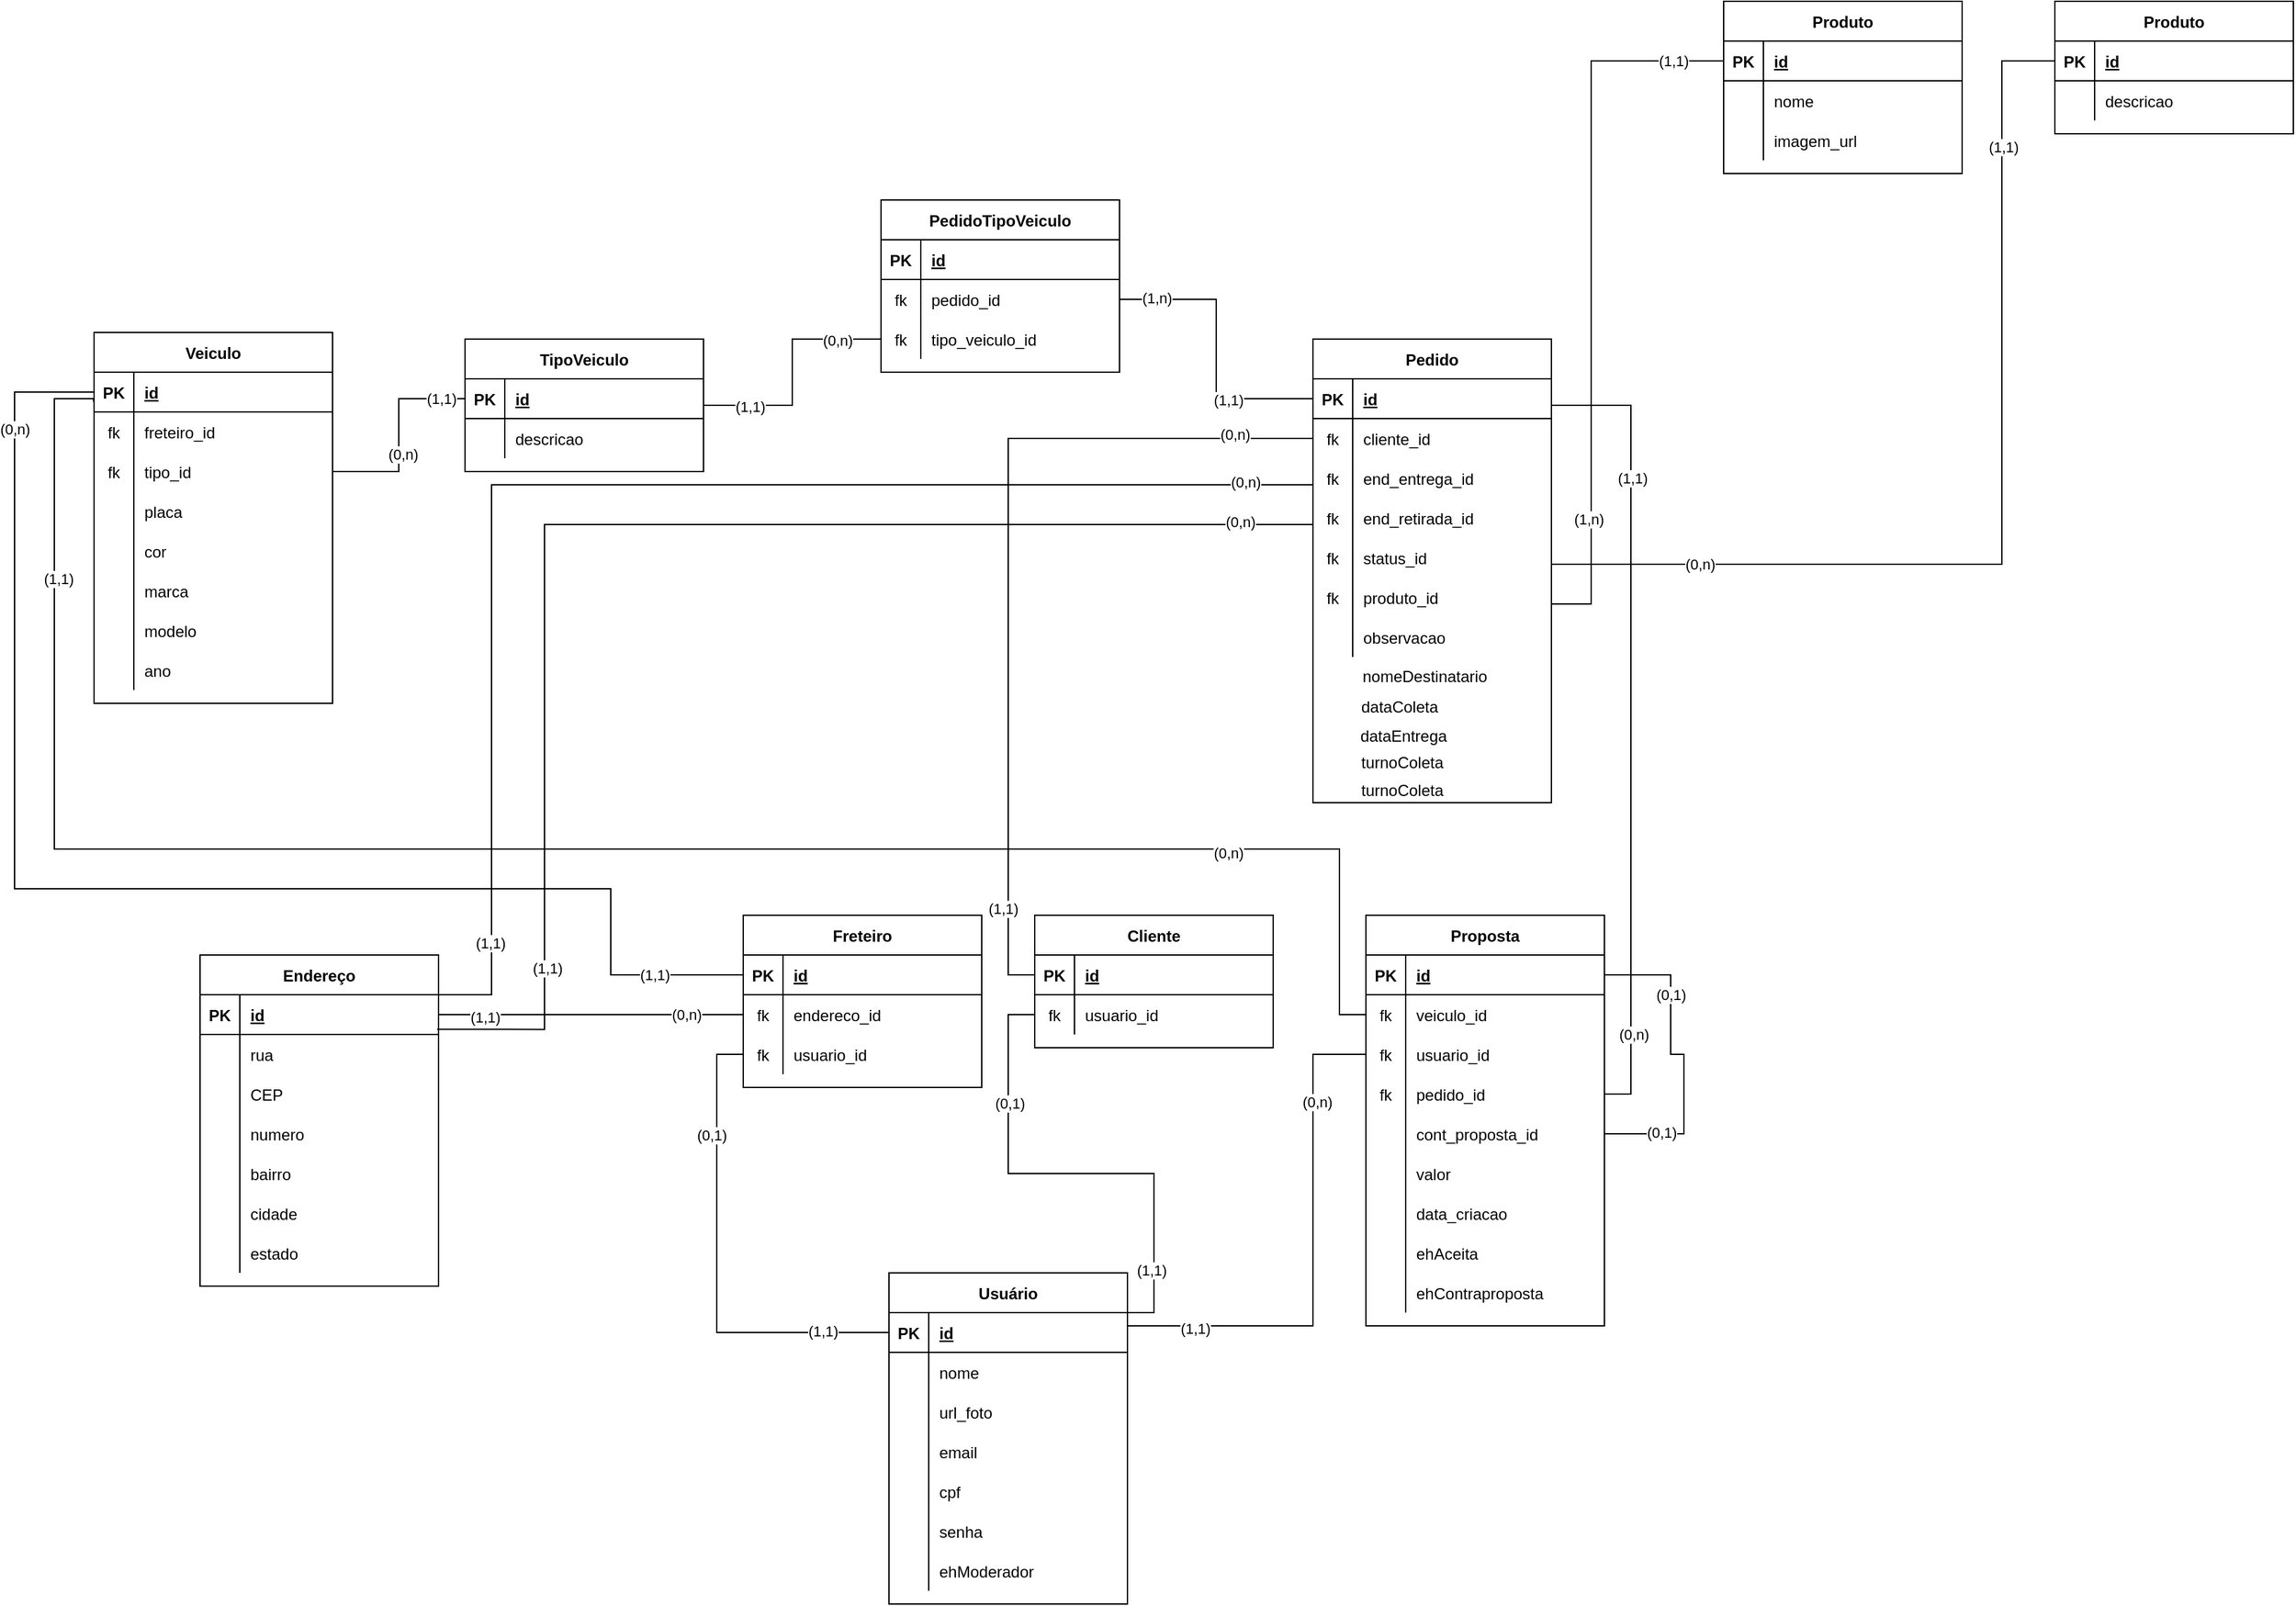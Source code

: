 <mxfile version="20.0.3" type="device"><diagram id="rTKBbHWMJMtTH1lBd-Ca" name="Page-1"><mxGraphModel dx="1657" dy="1637" grid="1" gridSize="10" guides="1" tooltips="1" connect="1" arrows="1" fold="1" page="1" pageScale="1" pageWidth="827" pageHeight="1169" math="0" shadow="0"><root><mxCell id="0"/><mxCell id="1" parent="0"/><mxCell id="Wx6L60yrjK5fF7afY0tf-1" value="Usuário" style="shape=table;startSize=30;container=1;collapsible=1;childLayout=tableLayout;fixedRows=1;rowLines=0;fontStyle=1;align=center;resizeLast=1;" parent="1" vertex="1"><mxGeometry x="240" y="440" width="180" height="250" as="geometry"/></mxCell><mxCell id="Wx6L60yrjK5fF7afY0tf-2" value="" style="shape=tableRow;horizontal=0;startSize=0;swimlaneHead=0;swimlaneBody=0;fillColor=none;collapsible=0;dropTarget=0;points=[[0,0.5],[1,0.5]];portConstraint=eastwest;top=0;left=0;right=0;bottom=1;" parent="Wx6L60yrjK5fF7afY0tf-1" vertex="1"><mxGeometry y="30" width="180" height="30" as="geometry"/></mxCell><mxCell id="Wx6L60yrjK5fF7afY0tf-3" value="PK" style="shape=partialRectangle;connectable=0;fillColor=none;top=0;left=0;bottom=0;right=0;fontStyle=1;overflow=hidden;" parent="Wx6L60yrjK5fF7afY0tf-2" vertex="1"><mxGeometry width="30" height="30" as="geometry"><mxRectangle width="30" height="30" as="alternateBounds"/></mxGeometry></mxCell><mxCell id="Wx6L60yrjK5fF7afY0tf-4" value="id" style="shape=partialRectangle;connectable=0;fillColor=none;top=0;left=0;bottom=0;right=0;align=left;spacingLeft=6;fontStyle=5;overflow=hidden;" parent="Wx6L60yrjK5fF7afY0tf-2" vertex="1"><mxGeometry x="30" width="150" height="30" as="geometry"><mxRectangle width="150" height="30" as="alternateBounds"/></mxGeometry></mxCell><mxCell id="Wx6L60yrjK5fF7afY0tf-5" value="" style="shape=tableRow;horizontal=0;startSize=0;swimlaneHead=0;swimlaneBody=0;fillColor=none;collapsible=0;dropTarget=0;points=[[0,0.5],[1,0.5]];portConstraint=eastwest;top=0;left=0;right=0;bottom=0;" parent="Wx6L60yrjK5fF7afY0tf-1" vertex="1"><mxGeometry y="60" width="180" height="30" as="geometry"/></mxCell><mxCell id="Wx6L60yrjK5fF7afY0tf-6" value="" style="shape=partialRectangle;connectable=0;fillColor=none;top=0;left=0;bottom=0;right=0;editable=1;overflow=hidden;" parent="Wx6L60yrjK5fF7afY0tf-5" vertex="1"><mxGeometry width="30" height="30" as="geometry"><mxRectangle width="30" height="30" as="alternateBounds"/></mxGeometry></mxCell><mxCell id="Wx6L60yrjK5fF7afY0tf-7" value="nome" style="shape=partialRectangle;connectable=0;fillColor=none;top=0;left=0;bottom=0;right=0;align=left;spacingLeft=6;overflow=hidden;" parent="Wx6L60yrjK5fF7afY0tf-5" vertex="1"><mxGeometry x="30" width="150" height="30" as="geometry"><mxRectangle width="150" height="30" as="alternateBounds"/></mxGeometry></mxCell><mxCell id="Wx6L60yrjK5fF7afY0tf-8" value="" style="shape=tableRow;horizontal=0;startSize=0;swimlaneHead=0;swimlaneBody=0;fillColor=none;collapsible=0;dropTarget=0;points=[[0,0.5],[1,0.5]];portConstraint=eastwest;top=0;left=0;right=0;bottom=0;" parent="Wx6L60yrjK5fF7afY0tf-1" vertex="1"><mxGeometry y="90" width="180" height="30" as="geometry"/></mxCell><mxCell id="Wx6L60yrjK5fF7afY0tf-9" value="" style="shape=partialRectangle;connectable=0;fillColor=none;top=0;left=0;bottom=0;right=0;editable=1;overflow=hidden;" parent="Wx6L60yrjK5fF7afY0tf-8" vertex="1"><mxGeometry width="30" height="30" as="geometry"><mxRectangle width="30" height="30" as="alternateBounds"/></mxGeometry></mxCell><mxCell id="Wx6L60yrjK5fF7afY0tf-10" value="url_foto" style="shape=partialRectangle;connectable=0;fillColor=none;top=0;left=0;bottom=0;right=0;align=left;spacingLeft=6;overflow=hidden;" parent="Wx6L60yrjK5fF7afY0tf-8" vertex="1"><mxGeometry x="30" width="150" height="30" as="geometry"><mxRectangle width="150" height="30" as="alternateBounds"/></mxGeometry></mxCell><mxCell id="Wx6L60yrjK5fF7afY0tf-11" value="" style="shape=tableRow;horizontal=0;startSize=0;swimlaneHead=0;swimlaneBody=0;fillColor=none;collapsible=0;dropTarget=0;points=[[0,0.5],[1,0.5]];portConstraint=eastwest;top=0;left=0;right=0;bottom=0;" parent="Wx6L60yrjK5fF7afY0tf-1" vertex="1"><mxGeometry y="120" width="180" height="30" as="geometry"/></mxCell><mxCell id="Wx6L60yrjK5fF7afY0tf-12" value="" style="shape=partialRectangle;connectable=0;fillColor=none;top=0;left=0;bottom=0;right=0;editable=1;overflow=hidden;" parent="Wx6L60yrjK5fF7afY0tf-11" vertex="1"><mxGeometry width="30" height="30" as="geometry"><mxRectangle width="30" height="30" as="alternateBounds"/></mxGeometry></mxCell><mxCell id="Wx6L60yrjK5fF7afY0tf-13" value="email" style="shape=partialRectangle;connectable=0;fillColor=none;top=0;left=0;bottom=0;right=0;align=left;spacingLeft=6;overflow=hidden;" parent="Wx6L60yrjK5fF7afY0tf-11" vertex="1"><mxGeometry x="30" width="150" height="30" as="geometry"><mxRectangle width="150" height="30" as="alternateBounds"/></mxGeometry></mxCell><mxCell id="Wx6L60yrjK5fF7afY0tf-21" value="" style="shape=tableRow;horizontal=0;startSize=0;swimlaneHead=0;swimlaneBody=0;fillColor=none;collapsible=0;dropTarget=0;points=[[0,0.5],[1,0.5]];portConstraint=eastwest;top=0;left=0;right=0;bottom=0;" parent="Wx6L60yrjK5fF7afY0tf-1" vertex="1"><mxGeometry y="150" width="180" height="30" as="geometry"/></mxCell><mxCell id="Wx6L60yrjK5fF7afY0tf-22" value="" style="shape=partialRectangle;connectable=0;fillColor=none;top=0;left=0;bottom=0;right=0;editable=1;overflow=hidden;" parent="Wx6L60yrjK5fF7afY0tf-21" vertex="1"><mxGeometry width="30" height="30" as="geometry"><mxRectangle width="30" height="30" as="alternateBounds"/></mxGeometry></mxCell><mxCell id="Wx6L60yrjK5fF7afY0tf-23" value="cpf" style="shape=partialRectangle;connectable=0;fillColor=none;top=0;left=0;bottom=0;right=0;align=left;spacingLeft=6;overflow=hidden;" parent="Wx6L60yrjK5fF7afY0tf-21" vertex="1"><mxGeometry x="30" width="150" height="30" as="geometry"><mxRectangle width="150" height="30" as="alternateBounds"/></mxGeometry></mxCell><mxCell id="Wx6L60yrjK5fF7afY0tf-24" value="" style="shape=tableRow;horizontal=0;startSize=0;swimlaneHead=0;swimlaneBody=0;fillColor=none;collapsible=0;dropTarget=0;points=[[0,0.5],[1,0.5]];portConstraint=eastwest;top=0;left=0;right=0;bottom=0;" parent="Wx6L60yrjK5fF7afY0tf-1" vertex="1"><mxGeometry y="180" width="180" height="30" as="geometry"/></mxCell><mxCell id="Wx6L60yrjK5fF7afY0tf-25" value="" style="shape=partialRectangle;connectable=0;fillColor=none;top=0;left=0;bottom=0;right=0;editable=1;overflow=hidden;" parent="Wx6L60yrjK5fF7afY0tf-24" vertex="1"><mxGeometry width="30" height="30" as="geometry"><mxRectangle width="30" height="30" as="alternateBounds"/></mxGeometry></mxCell><mxCell id="Wx6L60yrjK5fF7afY0tf-26" value="senha" style="shape=partialRectangle;connectable=0;fillColor=none;top=0;left=0;bottom=0;right=0;align=left;spacingLeft=6;overflow=hidden;" parent="Wx6L60yrjK5fF7afY0tf-24" vertex="1"><mxGeometry x="30" width="150" height="30" as="geometry"><mxRectangle width="150" height="30" as="alternateBounds"/></mxGeometry></mxCell><mxCell id="Wx6L60yrjK5fF7afY0tf-91" value="" style="shape=tableRow;horizontal=0;startSize=0;swimlaneHead=0;swimlaneBody=0;fillColor=none;collapsible=0;dropTarget=0;points=[[0,0.5],[1,0.5]];portConstraint=eastwest;top=0;left=0;right=0;bottom=0;" parent="Wx6L60yrjK5fF7afY0tf-1" vertex="1"><mxGeometry y="210" width="180" height="30" as="geometry"/></mxCell><mxCell id="Wx6L60yrjK5fF7afY0tf-92" value="" style="shape=partialRectangle;connectable=0;fillColor=none;top=0;left=0;bottom=0;right=0;editable=1;overflow=hidden;" parent="Wx6L60yrjK5fF7afY0tf-91" vertex="1"><mxGeometry width="30" height="30" as="geometry"><mxRectangle width="30" height="30" as="alternateBounds"/></mxGeometry></mxCell><mxCell id="Wx6L60yrjK5fF7afY0tf-93" value="ehModerador" style="shape=partialRectangle;connectable=0;fillColor=none;top=0;left=0;bottom=0;right=0;align=left;spacingLeft=6;overflow=hidden;" parent="Wx6L60yrjK5fF7afY0tf-91" vertex="1"><mxGeometry x="30" width="150" height="30" as="geometry"><mxRectangle width="150" height="30" as="alternateBounds"/></mxGeometry></mxCell><mxCell id="Wx6L60yrjK5fF7afY0tf-27" value="Freteiro" style="shape=table;startSize=30;container=1;collapsible=1;childLayout=tableLayout;fixedRows=1;rowLines=0;fontStyle=1;align=center;resizeLast=1;" parent="1" vertex="1"><mxGeometry x="130" y="170" width="180" height="130" as="geometry"/></mxCell><mxCell id="Wx6L60yrjK5fF7afY0tf-28" value="" style="shape=tableRow;horizontal=0;startSize=0;swimlaneHead=0;swimlaneBody=0;fillColor=none;collapsible=0;dropTarget=0;points=[[0,0.5],[1,0.5]];portConstraint=eastwest;top=0;left=0;right=0;bottom=1;" parent="Wx6L60yrjK5fF7afY0tf-27" vertex="1"><mxGeometry y="30" width="180" height="30" as="geometry"/></mxCell><mxCell id="Wx6L60yrjK5fF7afY0tf-29" value="PK" style="shape=partialRectangle;connectable=0;fillColor=none;top=0;left=0;bottom=0;right=0;fontStyle=1;overflow=hidden;" parent="Wx6L60yrjK5fF7afY0tf-28" vertex="1"><mxGeometry width="30" height="30" as="geometry"><mxRectangle width="30" height="30" as="alternateBounds"/></mxGeometry></mxCell><mxCell id="Wx6L60yrjK5fF7afY0tf-30" value="id" style="shape=partialRectangle;connectable=0;fillColor=none;top=0;left=0;bottom=0;right=0;align=left;spacingLeft=6;fontStyle=5;overflow=hidden;" parent="Wx6L60yrjK5fF7afY0tf-28" vertex="1"><mxGeometry x="30" width="150" height="30" as="geometry"><mxRectangle width="150" height="30" as="alternateBounds"/></mxGeometry></mxCell><mxCell id="Wx6L60yrjK5fF7afY0tf-105" value="" style="shape=tableRow;horizontal=0;startSize=0;swimlaneHead=0;swimlaneBody=0;fillColor=none;collapsible=0;dropTarget=0;points=[[0,0.5],[1,0.5]];portConstraint=eastwest;top=0;left=0;right=0;bottom=0;" parent="Wx6L60yrjK5fF7afY0tf-27" vertex="1"><mxGeometry y="60" width="180" height="30" as="geometry"/></mxCell><mxCell id="Wx6L60yrjK5fF7afY0tf-106" value="fk" style="shape=partialRectangle;connectable=0;fillColor=none;top=0;left=0;bottom=0;right=0;editable=1;overflow=hidden;" parent="Wx6L60yrjK5fF7afY0tf-105" vertex="1"><mxGeometry width="30" height="30" as="geometry"><mxRectangle width="30" height="30" as="alternateBounds"/></mxGeometry></mxCell><mxCell id="Wx6L60yrjK5fF7afY0tf-107" value="endereco_id" style="shape=partialRectangle;connectable=0;fillColor=none;top=0;left=0;bottom=0;right=0;align=left;spacingLeft=6;overflow=hidden;" parent="Wx6L60yrjK5fF7afY0tf-105" vertex="1"><mxGeometry x="30" width="150" height="30" as="geometry"><mxRectangle width="150" height="30" as="alternateBounds"/></mxGeometry></mxCell><mxCell id="Wx6L60yrjK5fF7afY0tf-31" value="" style="shape=tableRow;horizontal=0;startSize=0;swimlaneHead=0;swimlaneBody=0;fillColor=none;collapsible=0;dropTarget=0;points=[[0,0.5],[1,0.5]];portConstraint=eastwest;top=0;left=0;right=0;bottom=0;" parent="Wx6L60yrjK5fF7afY0tf-27" vertex="1"><mxGeometry y="90" width="180" height="30" as="geometry"/></mxCell><mxCell id="Wx6L60yrjK5fF7afY0tf-32" value="fk" style="shape=partialRectangle;connectable=0;fillColor=none;top=0;left=0;bottom=0;right=0;editable=1;overflow=hidden;" parent="Wx6L60yrjK5fF7afY0tf-31" vertex="1"><mxGeometry width="30" height="30" as="geometry"><mxRectangle width="30" height="30" as="alternateBounds"/></mxGeometry></mxCell><mxCell id="Wx6L60yrjK5fF7afY0tf-33" value="usuario_id" style="shape=partialRectangle;connectable=0;fillColor=none;top=0;left=0;bottom=0;right=0;align=left;spacingLeft=6;overflow=hidden;" parent="Wx6L60yrjK5fF7afY0tf-31" vertex="1"><mxGeometry x="30" width="150" height="30" as="geometry"><mxRectangle width="150" height="30" as="alternateBounds"/></mxGeometry></mxCell><mxCell id="Wx6L60yrjK5fF7afY0tf-46" value="Cliente" style="shape=table;startSize=30;container=1;collapsible=1;childLayout=tableLayout;fixedRows=1;rowLines=0;fontStyle=1;align=center;resizeLast=1;" parent="1" vertex="1"><mxGeometry x="350" y="170" width="180" height="100" as="geometry"/></mxCell><mxCell id="Wx6L60yrjK5fF7afY0tf-47" value="" style="shape=tableRow;horizontal=0;startSize=0;swimlaneHead=0;swimlaneBody=0;fillColor=none;collapsible=0;dropTarget=0;points=[[0,0.5],[1,0.5]];portConstraint=eastwest;top=0;left=0;right=0;bottom=1;" parent="Wx6L60yrjK5fF7afY0tf-46" vertex="1"><mxGeometry y="30" width="180" height="30" as="geometry"/></mxCell><mxCell id="Wx6L60yrjK5fF7afY0tf-48" value="PK" style="shape=partialRectangle;connectable=0;fillColor=none;top=0;left=0;bottom=0;right=0;fontStyle=1;overflow=hidden;" parent="Wx6L60yrjK5fF7afY0tf-47" vertex="1"><mxGeometry width="30" height="30" as="geometry"><mxRectangle width="30" height="30" as="alternateBounds"/></mxGeometry></mxCell><mxCell id="Wx6L60yrjK5fF7afY0tf-49" value="id" style="shape=partialRectangle;connectable=0;fillColor=none;top=0;left=0;bottom=0;right=0;align=left;spacingLeft=6;fontStyle=5;overflow=hidden;" parent="Wx6L60yrjK5fF7afY0tf-47" vertex="1"><mxGeometry x="30" width="150" height="30" as="geometry"><mxRectangle width="150" height="30" as="alternateBounds"/></mxGeometry></mxCell><mxCell id="Wx6L60yrjK5fF7afY0tf-50" value="" style="shape=tableRow;horizontal=0;startSize=0;swimlaneHead=0;swimlaneBody=0;fillColor=none;collapsible=0;dropTarget=0;points=[[0,0.5],[1,0.5]];portConstraint=eastwest;top=0;left=0;right=0;bottom=0;" parent="Wx6L60yrjK5fF7afY0tf-46" vertex="1"><mxGeometry y="60" width="180" height="30" as="geometry"/></mxCell><mxCell id="Wx6L60yrjK5fF7afY0tf-51" value="fk" style="shape=partialRectangle;connectable=0;fillColor=none;top=0;left=0;bottom=0;right=0;editable=1;overflow=hidden;" parent="Wx6L60yrjK5fF7afY0tf-50" vertex="1"><mxGeometry width="30" height="30" as="geometry"><mxRectangle width="30" height="30" as="alternateBounds"/></mxGeometry></mxCell><mxCell id="Wx6L60yrjK5fF7afY0tf-52" value="usuario_id" style="shape=partialRectangle;connectable=0;fillColor=none;top=0;left=0;bottom=0;right=0;align=left;spacingLeft=6;overflow=hidden;" parent="Wx6L60yrjK5fF7afY0tf-50" vertex="1"><mxGeometry x="30" width="150" height="30" as="geometry"><mxRectangle width="150" height="30" as="alternateBounds"/></mxGeometry></mxCell><mxCell id="Wx6L60yrjK5fF7afY0tf-69" value="Endereço" style="shape=table;startSize=30;container=1;collapsible=1;childLayout=tableLayout;fixedRows=1;rowLines=0;fontStyle=1;align=center;resizeLast=1;" parent="1" vertex="1"><mxGeometry x="-280" y="200" width="180" height="250" as="geometry"/></mxCell><mxCell id="Wx6L60yrjK5fF7afY0tf-70" value="" style="shape=tableRow;horizontal=0;startSize=0;swimlaneHead=0;swimlaneBody=0;fillColor=none;collapsible=0;dropTarget=0;points=[[0,0.5],[1,0.5]];portConstraint=eastwest;top=0;left=0;right=0;bottom=1;" parent="Wx6L60yrjK5fF7afY0tf-69" vertex="1"><mxGeometry y="30" width="180" height="30" as="geometry"/></mxCell><mxCell id="Wx6L60yrjK5fF7afY0tf-71" value="PK" style="shape=partialRectangle;connectable=0;fillColor=none;top=0;left=0;bottom=0;right=0;fontStyle=1;overflow=hidden;" parent="Wx6L60yrjK5fF7afY0tf-70" vertex="1"><mxGeometry width="30" height="30" as="geometry"><mxRectangle width="30" height="30" as="alternateBounds"/></mxGeometry></mxCell><mxCell id="Wx6L60yrjK5fF7afY0tf-72" value="id" style="shape=partialRectangle;connectable=0;fillColor=none;top=0;left=0;bottom=0;right=0;align=left;spacingLeft=6;fontStyle=5;overflow=hidden;" parent="Wx6L60yrjK5fF7afY0tf-70" vertex="1"><mxGeometry x="30" width="150" height="30" as="geometry"><mxRectangle width="150" height="30" as="alternateBounds"/></mxGeometry></mxCell><mxCell id="Wx6L60yrjK5fF7afY0tf-73" value="" style="shape=tableRow;horizontal=0;startSize=0;swimlaneHead=0;swimlaneBody=0;fillColor=none;collapsible=0;dropTarget=0;points=[[0,0.5],[1,0.5]];portConstraint=eastwest;top=0;left=0;right=0;bottom=0;" parent="Wx6L60yrjK5fF7afY0tf-69" vertex="1"><mxGeometry y="60" width="180" height="30" as="geometry"/></mxCell><mxCell id="Wx6L60yrjK5fF7afY0tf-74" value="" style="shape=partialRectangle;connectable=0;fillColor=none;top=0;left=0;bottom=0;right=0;editable=1;overflow=hidden;" parent="Wx6L60yrjK5fF7afY0tf-73" vertex="1"><mxGeometry width="30" height="30" as="geometry"><mxRectangle width="30" height="30" as="alternateBounds"/></mxGeometry></mxCell><mxCell id="Wx6L60yrjK5fF7afY0tf-75" value="rua" style="shape=partialRectangle;connectable=0;fillColor=none;top=0;left=0;bottom=0;right=0;align=left;spacingLeft=6;overflow=hidden;" parent="Wx6L60yrjK5fF7afY0tf-73" vertex="1"><mxGeometry x="30" width="150" height="30" as="geometry"><mxRectangle width="150" height="30" as="alternateBounds"/></mxGeometry></mxCell><mxCell id="Wx6L60yrjK5fF7afY0tf-76" value="" style="shape=tableRow;horizontal=0;startSize=0;swimlaneHead=0;swimlaneBody=0;fillColor=none;collapsible=0;dropTarget=0;points=[[0,0.5],[1,0.5]];portConstraint=eastwest;top=0;left=0;right=0;bottom=0;" parent="Wx6L60yrjK5fF7afY0tf-69" vertex="1"><mxGeometry y="90" width="180" height="30" as="geometry"/></mxCell><mxCell id="Wx6L60yrjK5fF7afY0tf-77" value="" style="shape=partialRectangle;connectable=0;fillColor=none;top=0;left=0;bottom=0;right=0;editable=1;overflow=hidden;" parent="Wx6L60yrjK5fF7afY0tf-76" vertex="1"><mxGeometry width="30" height="30" as="geometry"><mxRectangle width="30" height="30" as="alternateBounds"/></mxGeometry></mxCell><mxCell id="Wx6L60yrjK5fF7afY0tf-78" value="CEP" style="shape=partialRectangle;connectable=0;fillColor=none;top=0;left=0;bottom=0;right=0;align=left;spacingLeft=6;overflow=hidden;" parent="Wx6L60yrjK5fF7afY0tf-76" vertex="1"><mxGeometry x="30" width="150" height="30" as="geometry"><mxRectangle width="150" height="30" as="alternateBounds"/></mxGeometry></mxCell><mxCell id="Wx6L60yrjK5fF7afY0tf-79" value="" style="shape=tableRow;horizontal=0;startSize=0;swimlaneHead=0;swimlaneBody=0;fillColor=none;collapsible=0;dropTarget=0;points=[[0,0.5],[1,0.5]];portConstraint=eastwest;top=0;left=0;right=0;bottom=0;" parent="Wx6L60yrjK5fF7afY0tf-69" vertex="1"><mxGeometry y="120" width="180" height="30" as="geometry"/></mxCell><mxCell id="Wx6L60yrjK5fF7afY0tf-80" value="" style="shape=partialRectangle;connectable=0;fillColor=none;top=0;left=0;bottom=0;right=0;editable=1;overflow=hidden;" parent="Wx6L60yrjK5fF7afY0tf-79" vertex="1"><mxGeometry width="30" height="30" as="geometry"><mxRectangle width="30" height="30" as="alternateBounds"/></mxGeometry></mxCell><mxCell id="Wx6L60yrjK5fF7afY0tf-81" value="numero" style="shape=partialRectangle;connectable=0;fillColor=none;top=0;left=0;bottom=0;right=0;align=left;spacingLeft=6;overflow=hidden;" parent="Wx6L60yrjK5fF7afY0tf-79" vertex="1"><mxGeometry x="30" width="150" height="30" as="geometry"><mxRectangle width="150" height="30" as="alternateBounds"/></mxGeometry></mxCell><mxCell id="Wx6L60yrjK5fF7afY0tf-82" value="" style="shape=tableRow;horizontal=0;startSize=0;swimlaneHead=0;swimlaneBody=0;fillColor=none;collapsible=0;dropTarget=0;points=[[0,0.5],[1,0.5]];portConstraint=eastwest;top=0;left=0;right=0;bottom=0;" parent="Wx6L60yrjK5fF7afY0tf-69" vertex="1"><mxGeometry y="150" width="180" height="30" as="geometry"/></mxCell><mxCell id="Wx6L60yrjK5fF7afY0tf-83" value="" style="shape=partialRectangle;connectable=0;fillColor=none;top=0;left=0;bottom=0;right=0;editable=1;overflow=hidden;" parent="Wx6L60yrjK5fF7afY0tf-82" vertex="1"><mxGeometry width="30" height="30" as="geometry"><mxRectangle width="30" height="30" as="alternateBounds"/></mxGeometry></mxCell><mxCell id="Wx6L60yrjK5fF7afY0tf-84" value="bairro" style="shape=partialRectangle;connectable=0;fillColor=none;top=0;left=0;bottom=0;right=0;align=left;spacingLeft=6;overflow=hidden;" parent="Wx6L60yrjK5fF7afY0tf-82" vertex="1"><mxGeometry x="30" width="150" height="30" as="geometry"><mxRectangle width="150" height="30" as="alternateBounds"/></mxGeometry></mxCell><mxCell id="Wx6L60yrjK5fF7afY0tf-85" value="" style="shape=tableRow;horizontal=0;startSize=0;swimlaneHead=0;swimlaneBody=0;fillColor=none;collapsible=0;dropTarget=0;points=[[0,0.5],[1,0.5]];portConstraint=eastwest;top=0;left=0;right=0;bottom=0;" parent="Wx6L60yrjK5fF7afY0tf-69" vertex="1"><mxGeometry y="180" width="180" height="30" as="geometry"/></mxCell><mxCell id="Wx6L60yrjK5fF7afY0tf-86" value="" style="shape=partialRectangle;connectable=0;fillColor=none;top=0;left=0;bottom=0;right=0;editable=1;overflow=hidden;" parent="Wx6L60yrjK5fF7afY0tf-85" vertex="1"><mxGeometry width="30" height="30" as="geometry"><mxRectangle width="30" height="30" as="alternateBounds"/></mxGeometry></mxCell><mxCell id="Wx6L60yrjK5fF7afY0tf-87" value="cidade" style="shape=partialRectangle;connectable=0;fillColor=none;top=0;left=0;bottom=0;right=0;align=left;spacingLeft=6;overflow=hidden;" parent="Wx6L60yrjK5fF7afY0tf-85" vertex="1"><mxGeometry x="30" width="150" height="30" as="geometry"><mxRectangle width="150" height="30" as="alternateBounds"/></mxGeometry></mxCell><mxCell id="Wx6L60yrjK5fF7afY0tf-88" value="" style="shape=tableRow;horizontal=0;startSize=0;swimlaneHead=0;swimlaneBody=0;fillColor=none;collapsible=0;dropTarget=0;points=[[0,0.5],[1,0.5]];portConstraint=eastwest;top=0;left=0;right=0;bottom=0;" parent="Wx6L60yrjK5fF7afY0tf-69" vertex="1"><mxGeometry y="210" width="180" height="30" as="geometry"/></mxCell><mxCell id="Wx6L60yrjK5fF7afY0tf-89" value="" style="shape=partialRectangle;connectable=0;fillColor=none;top=0;left=0;bottom=0;right=0;editable=1;overflow=hidden;" parent="Wx6L60yrjK5fF7afY0tf-88" vertex="1"><mxGeometry width="30" height="30" as="geometry"><mxRectangle width="30" height="30" as="alternateBounds"/></mxGeometry></mxCell><mxCell id="Wx6L60yrjK5fF7afY0tf-90" value="estado" style="shape=partialRectangle;connectable=0;fillColor=none;top=0;left=0;bottom=0;right=0;align=left;spacingLeft=6;overflow=hidden;" parent="Wx6L60yrjK5fF7afY0tf-88" vertex="1"><mxGeometry x="30" width="150" height="30" as="geometry"><mxRectangle width="150" height="30" as="alternateBounds"/></mxGeometry></mxCell><mxCell id="Wx6L60yrjK5fF7afY0tf-94" value="Proposta" style="shape=table;startSize=30;container=1;collapsible=1;childLayout=tableLayout;fixedRows=1;rowLines=0;fontStyle=1;align=center;resizeLast=1;" parent="1" vertex="1"><mxGeometry x="600" y="170" width="180" height="310" as="geometry"/></mxCell><mxCell id="Bza2QP221KzS6tl_IjO7-5" style="edgeStyle=orthogonalEdgeStyle;rounded=0;orthogonalLoop=1;jettySize=auto;html=1;entryX=1;entryY=0.5;entryDx=0;entryDy=0;endArrow=none;endFill=0;" parent="Wx6L60yrjK5fF7afY0tf-94" source="Wx6L60yrjK5fF7afY0tf-95" target="Wx6L60yrjK5fF7afY0tf-137" edge="1"><mxGeometry relative="1" as="geometry"><Array as="points"><mxPoint x="230" y="45"/><mxPoint x="230" y="105"/><mxPoint x="240" y="105"/><mxPoint x="240" y="165"/></Array></mxGeometry></mxCell><mxCell id="Bza2QP221KzS6tl_IjO7-6" value="(0,1)" style="edgeLabel;html=1;align=center;verticalAlign=middle;resizable=0;points=[];" parent="Bza2QP221KzS6tl_IjO7-5" vertex="1" connectable="0"><mxGeometry x="-0.425" relative="1" as="geometry"><mxPoint y="-4" as="offset"/></mxGeometry></mxCell><mxCell id="Bza2QP221KzS6tl_IjO7-7" value="(0,1)" style="edgeLabel;html=1;align=center;verticalAlign=middle;resizable=0;points=[];" parent="Bza2QP221KzS6tl_IjO7-5" vertex="1" connectable="0"><mxGeometry x="0.642" y="-1" relative="1" as="geometry"><mxPoint as="offset"/></mxGeometry></mxCell><mxCell id="Wx6L60yrjK5fF7afY0tf-95" value="" style="shape=tableRow;horizontal=0;startSize=0;swimlaneHead=0;swimlaneBody=0;fillColor=none;collapsible=0;dropTarget=0;points=[[0,0.5],[1,0.5]];portConstraint=eastwest;top=0;left=0;right=0;bottom=1;" parent="Wx6L60yrjK5fF7afY0tf-94" vertex="1"><mxGeometry y="30" width="180" height="30" as="geometry"/></mxCell><mxCell id="Wx6L60yrjK5fF7afY0tf-96" value="PK" style="shape=partialRectangle;connectable=0;fillColor=none;top=0;left=0;bottom=0;right=0;fontStyle=1;overflow=hidden;" parent="Wx6L60yrjK5fF7afY0tf-95" vertex="1"><mxGeometry width="30" height="30" as="geometry"><mxRectangle width="30" height="30" as="alternateBounds"/></mxGeometry></mxCell><mxCell id="Wx6L60yrjK5fF7afY0tf-97" value="id" style="shape=partialRectangle;connectable=0;fillColor=none;top=0;left=0;bottom=0;right=0;align=left;spacingLeft=6;fontStyle=5;overflow=hidden;" parent="Wx6L60yrjK5fF7afY0tf-95" vertex="1"><mxGeometry x="30" width="150" height="30" as="geometry"><mxRectangle width="150" height="30" as="alternateBounds"/></mxGeometry></mxCell><mxCell id="Wx6L60yrjK5fF7afY0tf-197" value="" style="shape=tableRow;horizontal=0;startSize=0;swimlaneHead=0;swimlaneBody=0;fillColor=none;collapsible=0;dropTarget=0;points=[[0,0.5],[1,0.5]];portConstraint=eastwest;top=0;left=0;right=0;bottom=0;" parent="Wx6L60yrjK5fF7afY0tf-94" vertex="1"><mxGeometry y="60" width="180" height="30" as="geometry"/></mxCell><mxCell id="Wx6L60yrjK5fF7afY0tf-198" value="fk" style="shape=partialRectangle;connectable=0;fillColor=none;top=0;left=0;bottom=0;right=0;editable=1;overflow=hidden;" parent="Wx6L60yrjK5fF7afY0tf-197" vertex="1"><mxGeometry width="30" height="30" as="geometry"><mxRectangle width="30" height="30" as="alternateBounds"/></mxGeometry></mxCell><mxCell id="Wx6L60yrjK5fF7afY0tf-199" value="veiculo_id" style="shape=partialRectangle;connectable=0;fillColor=none;top=0;left=0;bottom=0;right=0;align=left;spacingLeft=6;overflow=hidden;" parent="Wx6L60yrjK5fF7afY0tf-197" vertex="1"><mxGeometry x="30" width="150" height="30" as="geometry"><mxRectangle width="150" height="30" as="alternateBounds"/></mxGeometry></mxCell><mxCell id="Wx6L60yrjK5fF7afY0tf-98" value="" style="shape=tableRow;horizontal=0;startSize=0;swimlaneHead=0;swimlaneBody=0;fillColor=none;collapsible=0;dropTarget=0;points=[[0,0.5],[1,0.5]];portConstraint=eastwest;top=0;left=0;right=0;bottom=0;" parent="Wx6L60yrjK5fF7afY0tf-94" vertex="1"><mxGeometry y="90" width="180" height="30" as="geometry"/></mxCell><mxCell id="Wx6L60yrjK5fF7afY0tf-99" value="fk" style="shape=partialRectangle;connectable=0;fillColor=none;top=0;left=0;bottom=0;right=0;editable=1;overflow=hidden;" parent="Wx6L60yrjK5fF7afY0tf-98" vertex="1"><mxGeometry width="30" height="30" as="geometry"><mxRectangle width="30" height="30" as="alternateBounds"/></mxGeometry></mxCell><mxCell id="Wx6L60yrjK5fF7afY0tf-100" value="usuario_id" style="shape=partialRectangle;connectable=0;fillColor=none;top=0;left=0;bottom=0;right=0;align=left;spacingLeft=6;overflow=hidden;" parent="Wx6L60yrjK5fF7afY0tf-98" vertex="1"><mxGeometry x="30" width="150" height="30" as="geometry"><mxRectangle width="150" height="30" as="alternateBounds"/></mxGeometry></mxCell><mxCell id="Wx6L60yrjK5fF7afY0tf-134" value="" style="shape=tableRow;horizontal=0;startSize=0;swimlaneHead=0;swimlaneBody=0;fillColor=none;collapsible=0;dropTarget=0;points=[[0,0.5],[1,0.5]];portConstraint=eastwest;top=0;left=0;right=0;bottom=0;" parent="Wx6L60yrjK5fF7afY0tf-94" vertex="1"><mxGeometry y="120" width="180" height="30" as="geometry"/></mxCell><mxCell id="Wx6L60yrjK5fF7afY0tf-135" value="fk" style="shape=partialRectangle;connectable=0;fillColor=none;top=0;left=0;bottom=0;right=0;editable=1;overflow=hidden;" parent="Wx6L60yrjK5fF7afY0tf-134" vertex="1"><mxGeometry width="30" height="30" as="geometry"><mxRectangle width="30" height="30" as="alternateBounds"/></mxGeometry></mxCell><mxCell id="Wx6L60yrjK5fF7afY0tf-136" value="pedido_id" style="shape=partialRectangle;connectable=0;fillColor=none;top=0;left=0;bottom=0;right=0;align=left;spacingLeft=6;overflow=hidden;" parent="Wx6L60yrjK5fF7afY0tf-134" vertex="1"><mxGeometry x="30" width="150" height="30" as="geometry"><mxRectangle width="150" height="30" as="alternateBounds"/></mxGeometry></mxCell><mxCell id="Wx6L60yrjK5fF7afY0tf-137" value="" style="shape=tableRow;horizontal=0;startSize=0;swimlaneHead=0;swimlaneBody=0;fillColor=none;collapsible=0;dropTarget=0;points=[[0,0.5],[1,0.5]];portConstraint=eastwest;top=0;left=0;right=0;bottom=0;" parent="Wx6L60yrjK5fF7afY0tf-94" vertex="1"><mxGeometry y="150" width="180" height="30" as="geometry"/></mxCell><mxCell id="Wx6L60yrjK5fF7afY0tf-138" value="" style="shape=partialRectangle;connectable=0;fillColor=none;top=0;left=0;bottom=0;right=0;editable=1;overflow=hidden;" parent="Wx6L60yrjK5fF7afY0tf-137" vertex="1"><mxGeometry width="30" height="30" as="geometry"><mxRectangle width="30" height="30" as="alternateBounds"/></mxGeometry></mxCell><mxCell id="Wx6L60yrjK5fF7afY0tf-139" value="cont_proposta_id" style="shape=partialRectangle;connectable=0;fillColor=none;top=0;left=0;bottom=0;right=0;align=left;spacingLeft=6;overflow=hidden;" parent="Wx6L60yrjK5fF7afY0tf-137" vertex="1"><mxGeometry x="30" width="150" height="30" as="geometry"><mxRectangle width="150" height="30" as="alternateBounds"/></mxGeometry></mxCell><mxCell id="Wx6L60yrjK5fF7afY0tf-121" value="" style="shape=tableRow;horizontal=0;startSize=0;swimlaneHead=0;swimlaneBody=0;fillColor=none;collapsible=0;dropTarget=0;points=[[0,0.5],[1,0.5]];portConstraint=eastwest;top=0;left=0;right=0;bottom=0;" parent="Wx6L60yrjK5fF7afY0tf-94" vertex="1"><mxGeometry y="180" width="180" height="30" as="geometry"/></mxCell><mxCell id="Wx6L60yrjK5fF7afY0tf-122" value="" style="shape=partialRectangle;connectable=0;fillColor=none;top=0;left=0;bottom=0;right=0;editable=1;overflow=hidden;" parent="Wx6L60yrjK5fF7afY0tf-121" vertex="1"><mxGeometry width="30" height="30" as="geometry"><mxRectangle width="30" height="30" as="alternateBounds"/></mxGeometry></mxCell><mxCell id="Wx6L60yrjK5fF7afY0tf-123" value="valor" style="shape=partialRectangle;connectable=0;fillColor=none;top=0;left=0;bottom=0;right=0;align=left;spacingLeft=6;overflow=hidden;" parent="Wx6L60yrjK5fF7afY0tf-121" vertex="1"><mxGeometry x="30" width="150" height="30" as="geometry"><mxRectangle width="150" height="30" as="alternateBounds"/></mxGeometry></mxCell><mxCell id="Wx6L60yrjK5fF7afY0tf-124" value="" style="shape=tableRow;horizontal=0;startSize=0;swimlaneHead=0;swimlaneBody=0;fillColor=none;collapsible=0;dropTarget=0;points=[[0,0.5],[1,0.5]];portConstraint=eastwest;top=0;left=0;right=0;bottom=0;" parent="Wx6L60yrjK5fF7afY0tf-94" vertex="1"><mxGeometry y="210" width="180" height="30" as="geometry"/></mxCell><mxCell id="Wx6L60yrjK5fF7afY0tf-125" value="" style="shape=partialRectangle;connectable=0;fillColor=none;top=0;left=0;bottom=0;right=0;editable=1;overflow=hidden;" parent="Wx6L60yrjK5fF7afY0tf-124" vertex="1"><mxGeometry width="30" height="30" as="geometry"><mxRectangle width="30" height="30" as="alternateBounds"/></mxGeometry></mxCell><mxCell id="Wx6L60yrjK5fF7afY0tf-126" value="data_criacao" style="shape=partialRectangle;connectable=0;fillColor=none;top=0;left=0;bottom=0;right=0;align=left;spacingLeft=6;overflow=hidden;" parent="Wx6L60yrjK5fF7afY0tf-124" vertex="1"><mxGeometry x="30" width="150" height="30" as="geometry"><mxRectangle width="150" height="30" as="alternateBounds"/></mxGeometry></mxCell><mxCell id="Wx6L60yrjK5fF7afY0tf-127" value="" style="shape=tableRow;horizontal=0;startSize=0;swimlaneHead=0;swimlaneBody=0;fillColor=none;collapsible=0;dropTarget=0;points=[[0,0.5],[1,0.5]];portConstraint=eastwest;top=0;left=0;right=0;bottom=0;" parent="Wx6L60yrjK5fF7afY0tf-94" vertex="1"><mxGeometry y="240" width="180" height="30" as="geometry"/></mxCell><mxCell id="Wx6L60yrjK5fF7afY0tf-128" value="" style="shape=partialRectangle;connectable=0;fillColor=none;top=0;left=0;bottom=0;right=0;editable=1;overflow=hidden;" parent="Wx6L60yrjK5fF7afY0tf-127" vertex="1"><mxGeometry width="30" height="30" as="geometry"><mxRectangle width="30" height="30" as="alternateBounds"/></mxGeometry></mxCell><mxCell id="Wx6L60yrjK5fF7afY0tf-129" value="ehAceita" style="shape=partialRectangle;connectable=0;fillColor=none;top=0;left=0;bottom=0;right=0;align=left;spacingLeft=6;overflow=hidden;" parent="Wx6L60yrjK5fF7afY0tf-127" vertex="1"><mxGeometry x="30" width="150" height="30" as="geometry"><mxRectangle width="150" height="30" as="alternateBounds"/></mxGeometry></mxCell><mxCell id="Wx6L60yrjK5fF7afY0tf-130" value="" style="shape=tableRow;horizontal=0;startSize=0;swimlaneHead=0;swimlaneBody=0;fillColor=none;collapsible=0;dropTarget=0;points=[[0,0.5],[1,0.5]];portConstraint=eastwest;top=0;left=0;right=0;bottom=0;" parent="Wx6L60yrjK5fF7afY0tf-94" vertex="1"><mxGeometry y="270" width="180" height="30" as="geometry"/></mxCell><mxCell id="Wx6L60yrjK5fF7afY0tf-131" value="" style="shape=partialRectangle;connectable=0;fillColor=none;top=0;left=0;bottom=0;right=0;editable=1;overflow=hidden;" parent="Wx6L60yrjK5fF7afY0tf-130" vertex="1"><mxGeometry width="30" height="30" as="geometry"><mxRectangle width="30" height="30" as="alternateBounds"/></mxGeometry></mxCell><mxCell id="Wx6L60yrjK5fF7afY0tf-132" value="ehContraproposta" style="shape=partialRectangle;connectable=0;fillColor=none;top=0;left=0;bottom=0;right=0;align=left;spacingLeft=6;overflow=hidden;" parent="Wx6L60yrjK5fF7afY0tf-130" vertex="1"><mxGeometry x="30" width="150" height="30" as="geometry"><mxRectangle width="150" height="30" as="alternateBounds"/></mxGeometry></mxCell><mxCell id="Wx6L60yrjK5fF7afY0tf-109" style="edgeStyle=orthogonalEdgeStyle;rounded=0;orthogonalLoop=1;jettySize=auto;html=1;entryX=1;entryY=0.5;entryDx=0;entryDy=0;endArrow=none;endFill=0;" parent="1" source="Wx6L60yrjK5fF7afY0tf-105" target="Wx6L60yrjK5fF7afY0tf-70" edge="1"><mxGeometry relative="1" as="geometry"/></mxCell><mxCell id="Wx6L60yrjK5fF7afY0tf-110" value="(0,n)" style="edgeLabel;html=1;align=center;verticalAlign=middle;resizable=0;points=[];" parent="Wx6L60yrjK5fF7afY0tf-109" vertex="1" connectable="0"><mxGeometry x="-0.626" relative="1" as="geometry"><mxPoint as="offset"/></mxGeometry></mxCell><mxCell id="Wx6L60yrjK5fF7afY0tf-111" value="(1,1)" style="edgeLabel;html=1;align=center;verticalAlign=middle;resizable=0;points=[];" parent="Wx6L60yrjK5fF7afY0tf-109" vertex="1" connectable="0"><mxGeometry x="0.696" y="2" relative="1" as="geometry"><mxPoint as="offset"/></mxGeometry></mxCell><mxCell id="Wx6L60yrjK5fF7afY0tf-112" style="edgeStyle=orthogonalEdgeStyle;rounded=0;orthogonalLoop=1;jettySize=auto;html=1;exitX=0;exitY=0.5;exitDx=0;exitDy=0;entryX=0;entryY=0.5;entryDx=0;entryDy=0;endArrow=none;endFill=0;" parent="1" source="Wx6L60yrjK5fF7afY0tf-31" target="Wx6L60yrjK5fF7afY0tf-2" edge="1"><mxGeometry relative="1" as="geometry"/></mxCell><mxCell id="Wx6L60yrjK5fF7afY0tf-113" value="(0,1)" style="edgeLabel;html=1;align=center;verticalAlign=middle;resizable=0;points=[];" parent="Wx6L60yrjK5fF7afY0tf-112" vertex="1" connectable="0"><mxGeometry x="-0.549" y="-4" relative="1" as="geometry"><mxPoint as="offset"/></mxGeometry></mxCell><mxCell id="Wx6L60yrjK5fF7afY0tf-114" value="(1,1)" style="edgeLabel;html=1;align=center;verticalAlign=middle;resizable=0;points=[];" parent="Wx6L60yrjK5fF7afY0tf-112" vertex="1" connectable="0"><mxGeometry x="0.723" y="1" relative="1" as="geometry"><mxPoint as="offset"/></mxGeometry></mxCell><mxCell id="Wx6L60yrjK5fF7afY0tf-115" style="edgeStyle=orthogonalEdgeStyle;rounded=0;orthogonalLoop=1;jettySize=auto;html=1;exitX=0;exitY=0.5;exitDx=0;exitDy=0;endArrow=none;endFill=0;" parent="1" source="Wx6L60yrjK5fF7afY0tf-50" target="Wx6L60yrjK5fF7afY0tf-2" edge="1"><mxGeometry relative="1" as="geometry"><Array as="points"><mxPoint x="330" y="245"/><mxPoint x="330" y="365"/><mxPoint x="440" y="365"/><mxPoint x="440" y="470"/></Array></mxGeometry></mxCell><mxCell id="Wx6L60yrjK5fF7afY0tf-116" value="(0,1)" style="edgeLabel;html=1;align=center;verticalAlign=middle;resizable=0;points=[];" parent="Wx6L60yrjK5fF7afY0tf-115" vertex="1" connectable="0"><mxGeometry x="-0.538" y="1" relative="1" as="geometry"><mxPoint as="offset"/></mxGeometry></mxCell><mxCell id="Wx6L60yrjK5fF7afY0tf-117" value="(1,1)" style="edgeLabel;html=1;align=center;verticalAlign=middle;resizable=0;points=[];" parent="Wx6L60yrjK5fF7afY0tf-115" vertex="1" connectable="0"><mxGeometry x="0.723" y="-2" relative="1" as="geometry"><mxPoint as="offset"/></mxGeometry></mxCell><mxCell id="Wx6L60yrjK5fF7afY0tf-118" style="edgeStyle=orthogonalEdgeStyle;rounded=0;orthogonalLoop=1;jettySize=auto;html=1;entryX=1;entryY=0.5;entryDx=0;entryDy=0;endArrow=none;endFill=0;" parent="1" source="Wx6L60yrjK5fF7afY0tf-98" target="Wx6L60yrjK5fF7afY0tf-2" edge="1"><mxGeometry relative="1" as="geometry"><Array as="points"><mxPoint x="560" y="275"/><mxPoint x="560" y="480"/><mxPoint x="420" y="480"/></Array></mxGeometry></mxCell><mxCell id="Wx6L60yrjK5fF7afY0tf-119" value="(1,1)" style="edgeLabel;html=1;align=center;verticalAlign=middle;resizable=0;points=[];" parent="Wx6L60yrjK5fF7afY0tf-118" vertex="1" connectable="0"><mxGeometry x="0.714" y="2" relative="1" as="geometry"><mxPoint as="offset"/></mxGeometry></mxCell><mxCell id="Wx6L60yrjK5fF7afY0tf-120" value="(0,n)" style="edgeLabel;html=1;align=center;verticalAlign=middle;resizable=0;points=[];" parent="Wx6L60yrjK5fF7afY0tf-118" vertex="1" connectable="0"><mxGeometry x="-0.614" y="3" relative="1" as="geometry"><mxPoint as="offset"/></mxGeometry></mxCell><mxCell id="Wx6L60yrjK5fF7afY0tf-140" value="Pedido" style="shape=table;startSize=30;container=1;collapsible=1;childLayout=tableLayout;fixedRows=1;rowLines=0;fontStyle=1;align=center;resizeLast=1;" parent="1" vertex="1"><mxGeometry x="560" y="-265" width="180" height="350" as="geometry"/></mxCell><mxCell id="Wx6L60yrjK5fF7afY0tf-141" value="" style="shape=tableRow;horizontal=0;startSize=0;swimlaneHead=0;swimlaneBody=0;fillColor=none;collapsible=0;dropTarget=0;points=[[0,0.5],[1,0.5]];portConstraint=eastwest;top=0;left=0;right=0;bottom=1;" parent="Wx6L60yrjK5fF7afY0tf-140" vertex="1"><mxGeometry y="30" width="180" height="30" as="geometry"/></mxCell><mxCell id="Wx6L60yrjK5fF7afY0tf-142" value="PK" style="shape=partialRectangle;connectable=0;fillColor=none;top=0;left=0;bottom=0;right=0;fontStyle=1;overflow=hidden;" parent="Wx6L60yrjK5fF7afY0tf-141" vertex="1"><mxGeometry width="30" height="30" as="geometry"><mxRectangle width="30" height="30" as="alternateBounds"/></mxGeometry></mxCell><mxCell id="Wx6L60yrjK5fF7afY0tf-143" value="id" style="shape=partialRectangle;connectable=0;fillColor=none;top=0;left=0;bottom=0;right=0;align=left;spacingLeft=6;fontStyle=5;overflow=hidden;" parent="Wx6L60yrjK5fF7afY0tf-141" vertex="1"><mxGeometry x="30" width="150" height="30" as="geometry"><mxRectangle width="150" height="30" as="alternateBounds"/></mxGeometry></mxCell><mxCell id="Wx6L60yrjK5fF7afY0tf-144" value="" style="shape=tableRow;horizontal=0;startSize=0;swimlaneHead=0;swimlaneBody=0;fillColor=none;collapsible=0;dropTarget=0;points=[[0,0.5],[1,0.5]];portConstraint=eastwest;top=0;left=0;right=0;bottom=0;" parent="Wx6L60yrjK5fF7afY0tf-140" vertex="1"><mxGeometry y="60" width="180" height="30" as="geometry"/></mxCell><mxCell id="Wx6L60yrjK5fF7afY0tf-145" value="fk" style="shape=partialRectangle;connectable=0;fillColor=none;top=0;left=0;bottom=0;right=0;editable=1;overflow=hidden;" parent="Wx6L60yrjK5fF7afY0tf-144" vertex="1"><mxGeometry width="30" height="30" as="geometry"><mxRectangle width="30" height="30" as="alternateBounds"/></mxGeometry></mxCell><mxCell id="Wx6L60yrjK5fF7afY0tf-146" value="cliente_id" style="shape=partialRectangle;connectable=0;fillColor=none;top=0;left=0;bottom=0;right=0;align=left;spacingLeft=6;overflow=hidden;" parent="Wx6L60yrjK5fF7afY0tf-144" vertex="1"><mxGeometry x="30" width="150" height="30" as="geometry"><mxRectangle width="150" height="30" as="alternateBounds"/></mxGeometry></mxCell><mxCell id="Wx6L60yrjK5fF7afY0tf-150" value="" style="shape=tableRow;horizontal=0;startSize=0;swimlaneHead=0;swimlaneBody=0;fillColor=none;collapsible=0;dropTarget=0;points=[[0,0.5],[1,0.5]];portConstraint=eastwest;top=0;left=0;right=0;bottom=0;" parent="Wx6L60yrjK5fF7afY0tf-140" vertex="1"><mxGeometry y="90" width="180" height="30" as="geometry"/></mxCell><mxCell id="Wx6L60yrjK5fF7afY0tf-151" value="fk" style="shape=partialRectangle;connectable=0;fillColor=none;top=0;left=0;bottom=0;right=0;editable=1;overflow=hidden;" parent="Wx6L60yrjK5fF7afY0tf-150" vertex="1"><mxGeometry width="30" height="30" as="geometry"><mxRectangle width="30" height="30" as="alternateBounds"/></mxGeometry></mxCell><mxCell id="Wx6L60yrjK5fF7afY0tf-152" value="end_entrega_id" style="shape=partialRectangle;connectable=0;fillColor=none;top=0;left=0;bottom=0;right=0;align=left;spacingLeft=6;overflow=hidden;" parent="Wx6L60yrjK5fF7afY0tf-150" vertex="1"><mxGeometry x="30" width="150" height="30" as="geometry"><mxRectangle width="150" height="30" as="alternateBounds"/></mxGeometry></mxCell><mxCell id="Wx6L60yrjK5fF7afY0tf-153" value="" style="shape=tableRow;horizontal=0;startSize=0;swimlaneHead=0;swimlaneBody=0;fillColor=none;collapsible=0;dropTarget=0;points=[[0,0.5],[1,0.5]];portConstraint=eastwest;top=0;left=0;right=0;bottom=0;" parent="Wx6L60yrjK5fF7afY0tf-140" vertex="1"><mxGeometry y="120" width="180" height="30" as="geometry"/></mxCell><mxCell id="Wx6L60yrjK5fF7afY0tf-154" value="fk" style="shape=partialRectangle;connectable=0;fillColor=none;top=0;left=0;bottom=0;right=0;editable=1;overflow=hidden;" parent="Wx6L60yrjK5fF7afY0tf-153" vertex="1"><mxGeometry width="30" height="30" as="geometry"><mxRectangle width="30" height="30" as="alternateBounds"/></mxGeometry></mxCell><mxCell id="Wx6L60yrjK5fF7afY0tf-155" value="end_retirada_id" style="shape=partialRectangle;connectable=0;fillColor=none;top=0;left=0;bottom=0;right=0;align=left;spacingLeft=6;overflow=hidden;" parent="Wx6L60yrjK5fF7afY0tf-153" vertex="1"><mxGeometry x="30" width="150" height="30" as="geometry"><mxRectangle width="150" height="30" as="alternateBounds"/></mxGeometry></mxCell><mxCell id="Wx6L60yrjK5fF7afY0tf-156" value="" style="shape=tableRow;horizontal=0;startSize=0;swimlaneHead=0;swimlaneBody=0;fillColor=none;collapsible=0;dropTarget=0;points=[[0,0.5],[1,0.5]];portConstraint=eastwest;top=0;left=0;right=0;bottom=0;" parent="Wx6L60yrjK5fF7afY0tf-140" vertex="1"><mxGeometry y="150" width="180" height="30" as="geometry"/></mxCell><mxCell id="Wx6L60yrjK5fF7afY0tf-157" value="fk" style="shape=partialRectangle;connectable=0;fillColor=none;top=0;left=0;bottom=0;right=0;editable=1;overflow=hidden;" parent="Wx6L60yrjK5fF7afY0tf-156" vertex="1"><mxGeometry width="30" height="30" as="geometry"><mxRectangle width="30" height="30" as="alternateBounds"/></mxGeometry></mxCell><mxCell id="Wx6L60yrjK5fF7afY0tf-158" value="status_id" style="shape=partialRectangle;connectable=0;fillColor=none;top=0;left=0;bottom=0;right=0;align=left;spacingLeft=6;overflow=hidden;" parent="Wx6L60yrjK5fF7afY0tf-156" vertex="1"><mxGeometry x="30" width="150" height="30" as="geometry"><mxRectangle width="150" height="30" as="alternateBounds"/></mxGeometry></mxCell><mxCell id="Wx6L60yrjK5fF7afY0tf-166" value="" style="shape=tableRow;horizontal=0;startSize=0;swimlaneHead=0;swimlaneBody=0;fillColor=none;collapsible=0;dropTarget=0;points=[[0,0.5],[1,0.5]];portConstraint=eastwest;top=0;left=0;right=0;bottom=0;" parent="Wx6L60yrjK5fF7afY0tf-140" vertex="1"><mxGeometry y="180" width="180" height="30" as="geometry"/></mxCell><mxCell id="Wx6L60yrjK5fF7afY0tf-167" value="fk" style="shape=partialRectangle;connectable=0;fillColor=none;top=0;left=0;bottom=0;right=0;editable=1;overflow=hidden;" parent="Wx6L60yrjK5fF7afY0tf-166" vertex="1"><mxGeometry width="30" height="30" as="geometry"><mxRectangle width="30" height="30" as="alternateBounds"/></mxGeometry></mxCell><mxCell id="Wx6L60yrjK5fF7afY0tf-168" value="produto_id" style="shape=partialRectangle;connectable=0;fillColor=none;top=0;left=0;bottom=0;right=0;align=left;spacingLeft=6;overflow=hidden;" parent="Wx6L60yrjK5fF7afY0tf-166" vertex="1"><mxGeometry x="30" width="150" height="30" as="geometry"><mxRectangle width="150" height="30" as="alternateBounds"/></mxGeometry></mxCell><mxCell id="Wx6L60yrjK5fF7afY0tf-159" value="" style="shape=tableRow;horizontal=0;startSize=0;swimlaneHead=0;swimlaneBody=0;fillColor=none;collapsible=0;dropTarget=0;points=[[0,0.5],[1,0.5]];portConstraint=eastwest;top=0;left=0;right=0;bottom=0;" parent="Wx6L60yrjK5fF7afY0tf-140" vertex="1"><mxGeometry y="210" width="180" height="30" as="geometry"/></mxCell><mxCell id="Wx6L60yrjK5fF7afY0tf-160" value="" style="shape=partialRectangle;connectable=0;fillColor=none;top=0;left=0;bottom=0;right=0;editable=1;overflow=hidden;" parent="Wx6L60yrjK5fF7afY0tf-159" vertex="1"><mxGeometry width="30" height="30" as="geometry"><mxRectangle width="30" height="30" as="alternateBounds"/></mxGeometry></mxCell><mxCell id="Wx6L60yrjK5fF7afY0tf-161" value="observacao" style="shape=partialRectangle;connectable=0;fillColor=none;top=0;left=0;bottom=0;right=0;align=left;spacingLeft=6;overflow=hidden;" parent="Wx6L60yrjK5fF7afY0tf-159" vertex="1"><mxGeometry x="30" width="150" height="30" as="geometry"><mxRectangle width="150" height="30" as="alternateBounds"/></mxGeometry></mxCell><mxCell id="Wx6L60yrjK5fF7afY0tf-169" value="PedidoTipoVeiculo" style="shape=table;startSize=30;container=1;collapsible=1;childLayout=tableLayout;fixedRows=1;rowLines=0;fontStyle=1;align=center;resizeLast=1;" parent="1" vertex="1"><mxGeometry x="234" y="-370" width="180" height="130" as="geometry"/></mxCell><mxCell id="Wx6L60yrjK5fF7afY0tf-170" value="" style="shape=tableRow;horizontal=0;startSize=0;swimlaneHead=0;swimlaneBody=0;fillColor=none;collapsible=0;dropTarget=0;points=[[0,0.5],[1,0.5]];portConstraint=eastwest;top=0;left=0;right=0;bottom=1;" parent="Wx6L60yrjK5fF7afY0tf-169" vertex="1"><mxGeometry y="30" width="180" height="30" as="geometry"/></mxCell><mxCell id="Wx6L60yrjK5fF7afY0tf-171" value="PK" style="shape=partialRectangle;connectable=0;fillColor=none;top=0;left=0;bottom=0;right=0;fontStyle=1;overflow=hidden;" parent="Wx6L60yrjK5fF7afY0tf-170" vertex="1"><mxGeometry width="30" height="30" as="geometry"><mxRectangle width="30" height="30" as="alternateBounds"/></mxGeometry></mxCell><mxCell id="Wx6L60yrjK5fF7afY0tf-172" value="id" style="shape=partialRectangle;connectable=0;fillColor=none;top=0;left=0;bottom=0;right=0;align=left;spacingLeft=6;fontStyle=5;overflow=hidden;" parent="Wx6L60yrjK5fF7afY0tf-170" vertex="1"><mxGeometry x="30" width="150" height="30" as="geometry"><mxRectangle width="150" height="30" as="alternateBounds"/></mxGeometry></mxCell><mxCell id="Wx6L60yrjK5fF7afY0tf-173" value="" style="shape=tableRow;horizontal=0;startSize=0;swimlaneHead=0;swimlaneBody=0;fillColor=none;collapsible=0;dropTarget=0;points=[[0,0.5],[1,0.5]];portConstraint=eastwest;top=0;left=0;right=0;bottom=0;" parent="Wx6L60yrjK5fF7afY0tf-169" vertex="1"><mxGeometry y="60" width="180" height="30" as="geometry"/></mxCell><mxCell id="Wx6L60yrjK5fF7afY0tf-174" value="fk" style="shape=partialRectangle;connectable=0;fillColor=none;top=0;left=0;bottom=0;right=0;editable=1;overflow=hidden;" parent="Wx6L60yrjK5fF7afY0tf-173" vertex="1"><mxGeometry width="30" height="30" as="geometry"><mxRectangle width="30" height="30" as="alternateBounds"/></mxGeometry></mxCell><mxCell id="Wx6L60yrjK5fF7afY0tf-175" value="pedido_id" style="shape=partialRectangle;connectable=0;fillColor=none;top=0;left=0;bottom=0;right=0;align=left;spacingLeft=6;overflow=hidden;" parent="Wx6L60yrjK5fF7afY0tf-173" vertex="1"><mxGeometry x="30" width="150" height="30" as="geometry"><mxRectangle width="150" height="30" as="alternateBounds"/></mxGeometry></mxCell><mxCell id="Wx6L60yrjK5fF7afY0tf-176" value="" style="shape=tableRow;horizontal=0;startSize=0;swimlaneHead=0;swimlaneBody=0;fillColor=none;collapsible=0;dropTarget=0;points=[[0,0.5],[1,0.5]];portConstraint=eastwest;top=0;left=0;right=0;bottom=0;" parent="Wx6L60yrjK5fF7afY0tf-169" vertex="1"><mxGeometry y="90" width="180" height="30" as="geometry"/></mxCell><mxCell id="Wx6L60yrjK5fF7afY0tf-177" value="fk" style="shape=partialRectangle;connectable=0;fillColor=none;top=0;left=0;bottom=0;right=0;editable=1;overflow=hidden;" parent="Wx6L60yrjK5fF7afY0tf-176" vertex="1"><mxGeometry width="30" height="30" as="geometry"><mxRectangle width="30" height="30" as="alternateBounds"/></mxGeometry></mxCell><mxCell id="Wx6L60yrjK5fF7afY0tf-178" value="tipo_veiculo_id" style="shape=partialRectangle;connectable=0;fillColor=none;top=0;left=0;bottom=0;right=0;align=left;spacingLeft=6;overflow=hidden;" parent="Wx6L60yrjK5fF7afY0tf-176" vertex="1"><mxGeometry x="30" width="150" height="30" as="geometry"><mxRectangle width="150" height="30" as="alternateBounds"/></mxGeometry></mxCell><mxCell id="i4K4JWozcsf3wYbIyZlh-11" style="edgeStyle=orthogonalEdgeStyle;rounded=0;orthogonalLoop=1;jettySize=auto;html=1;entryX=0;entryY=0.5;entryDx=0;entryDy=0;endArrow=none;endFill=0;" parent="1" source="i4K4JWozcsf3wYbIyZlh-1" target="Wx6L60yrjK5fF7afY0tf-176" edge="1"><mxGeometry relative="1" as="geometry"/></mxCell><mxCell id="i4K4JWozcsf3wYbIyZlh-63" value="(0,n)" style="edgeLabel;html=1;align=center;verticalAlign=middle;resizable=0;points=[];" parent="i4K4JWozcsf3wYbIyZlh-11" vertex="1" connectable="0"><mxGeometry x="0.64" y="-1" relative="1" as="geometry"><mxPoint as="offset"/></mxGeometry></mxCell><mxCell id="i4K4JWozcsf3wYbIyZlh-64" value="(1,1)" style="edgeLabel;html=1;align=center;verticalAlign=middle;resizable=0;points=[];" parent="i4K4JWozcsf3wYbIyZlh-11" vertex="1" connectable="0"><mxGeometry x="-0.618" y="-1" relative="1" as="geometry"><mxPoint as="offset"/></mxGeometry></mxCell><mxCell id="i4K4JWozcsf3wYbIyZlh-1" value="TipoVeiculo" style="shape=table;startSize=30;container=1;collapsible=1;childLayout=tableLayout;fixedRows=1;rowLines=0;fontStyle=1;align=center;resizeLast=1;" parent="1" vertex="1"><mxGeometry x="-80" y="-265" width="180" height="100" as="geometry"/></mxCell><mxCell id="i4K4JWozcsf3wYbIyZlh-2" value="" style="shape=tableRow;horizontal=0;startSize=0;swimlaneHead=0;swimlaneBody=0;fillColor=none;collapsible=0;dropTarget=0;points=[[0,0.5],[1,0.5]];portConstraint=eastwest;top=0;left=0;right=0;bottom=1;" parent="i4K4JWozcsf3wYbIyZlh-1" vertex="1"><mxGeometry y="30" width="180" height="30" as="geometry"/></mxCell><mxCell id="i4K4JWozcsf3wYbIyZlh-3" value="PK" style="shape=partialRectangle;connectable=0;fillColor=none;top=0;left=0;bottom=0;right=0;fontStyle=1;overflow=hidden;" parent="i4K4JWozcsf3wYbIyZlh-2" vertex="1"><mxGeometry width="30" height="30" as="geometry"><mxRectangle width="30" height="30" as="alternateBounds"/></mxGeometry></mxCell><mxCell id="i4K4JWozcsf3wYbIyZlh-4" value="id" style="shape=partialRectangle;connectable=0;fillColor=none;top=0;left=0;bottom=0;right=0;align=left;spacingLeft=6;fontStyle=5;overflow=hidden;" parent="i4K4JWozcsf3wYbIyZlh-2" vertex="1"><mxGeometry x="30" width="150" height="30" as="geometry"><mxRectangle width="150" height="30" as="alternateBounds"/></mxGeometry></mxCell><mxCell id="i4K4JWozcsf3wYbIyZlh-5" value="" style="shape=tableRow;horizontal=0;startSize=0;swimlaneHead=0;swimlaneBody=0;fillColor=none;collapsible=0;dropTarget=0;points=[[0,0.5],[1,0.5]];portConstraint=eastwest;top=0;left=0;right=0;bottom=0;" parent="i4K4JWozcsf3wYbIyZlh-1" vertex="1"><mxGeometry y="60" width="180" height="30" as="geometry"/></mxCell><mxCell id="i4K4JWozcsf3wYbIyZlh-6" value="" style="shape=partialRectangle;connectable=0;fillColor=none;top=0;left=0;bottom=0;right=0;editable=1;overflow=hidden;" parent="i4K4JWozcsf3wYbIyZlh-5" vertex="1"><mxGeometry width="30" height="30" as="geometry"><mxRectangle width="30" height="30" as="alternateBounds"/></mxGeometry></mxCell><mxCell id="i4K4JWozcsf3wYbIyZlh-7" value="descricao" style="shape=partialRectangle;connectable=0;fillColor=none;top=0;left=0;bottom=0;right=0;align=left;spacingLeft=6;overflow=hidden;" parent="i4K4JWozcsf3wYbIyZlh-5" vertex="1"><mxGeometry x="30" width="150" height="30" as="geometry"><mxRectangle width="150" height="30" as="alternateBounds"/></mxGeometry></mxCell><mxCell id="i4K4JWozcsf3wYbIyZlh-12" style="edgeStyle=orthogonalEdgeStyle;rounded=0;orthogonalLoop=1;jettySize=auto;html=1;entryX=0;entryY=0.5;entryDx=0;entryDy=0;endArrow=none;endFill=0;" parent="1" source="Wx6L60yrjK5fF7afY0tf-173" target="Wx6L60yrjK5fF7afY0tf-141" edge="1"><mxGeometry relative="1" as="geometry"/></mxCell><mxCell id="i4K4JWozcsf3wYbIyZlh-52" value="(1,1)" style="edgeLabel;html=1;align=center;verticalAlign=middle;resizable=0;points=[];" parent="i4K4JWozcsf3wYbIyZlh-12" vertex="1" connectable="0"><mxGeometry x="0.418" y="-1" relative="1" as="geometry"><mxPoint as="offset"/></mxGeometry></mxCell><mxCell id="i4K4JWozcsf3wYbIyZlh-53" value="(1,n)" style="edgeLabel;html=1;align=center;verticalAlign=middle;resizable=0;points=[];" parent="i4K4JWozcsf3wYbIyZlh-12" vertex="1" connectable="0"><mxGeometry x="-0.747" y="1" relative="1" as="geometry"><mxPoint as="offset"/></mxGeometry></mxCell><mxCell id="i4K4JWozcsf3wYbIyZlh-20" value="Veiculo" style="shape=table;startSize=30;container=1;collapsible=1;childLayout=tableLayout;fixedRows=1;rowLines=0;fontStyle=1;align=center;resizeLast=1;" parent="1" vertex="1"><mxGeometry x="-360" y="-270" width="180" height="280" as="geometry"/></mxCell><mxCell id="i4K4JWozcsf3wYbIyZlh-21" value="" style="shape=tableRow;horizontal=0;startSize=0;swimlaneHead=0;swimlaneBody=0;fillColor=none;collapsible=0;dropTarget=0;points=[[0,0.5],[1,0.5]];portConstraint=eastwest;top=0;left=0;right=0;bottom=1;" parent="i4K4JWozcsf3wYbIyZlh-20" vertex="1"><mxGeometry y="30" width="180" height="30" as="geometry"/></mxCell><mxCell id="i4K4JWozcsf3wYbIyZlh-22" value="PK" style="shape=partialRectangle;connectable=0;fillColor=none;top=0;left=0;bottom=0;right=0;fontStyle=1;overflow=hidden;" parent="i4K4JWozcsf3wYbIyZlh-21" vertex="1"><mxGeometry width="30" height="30" as="geometry"><mxRectangle width="30" height="30" as="alternateBounds"/></mxGeometry></mxCell><mxCell id="i4K4JWozcsf3wYbIyZlh-23" value="id" style="shape=partialRectangle;connectable=0;fillColor=none;top=0;left=0;bottom=0;right=0;align=left;spacingLeft=6;fontStyle=5;overflow=hidden;" parent="i4K4JWozcsf3wYbIyZlh-21" vertex="1"><mxGeometry x="30" width="150" height="30" as="geometry"><mxRectangle width="150" height="30" as="alternateBounds"/></mxGeometry></mxCell><mxCell id="i4K4JWozcsf3wYbIyZlh-24" value="" style="shape=tableRow;horizontal=0;startSize=0;swimlaneHead=0;swimlaneBody=0;fillColor=none;collapsible=0;dropTarget=0;points=[[0,0.5],[1,0.5]];portConstraint=eastwest;top=0;left=0;right=0;bottom=0;" parent="i4K4JWozcsf3wYbIyZlh-20" vertex="1"><mxGeometry y="60" width="180" height="30" as="geometry"/></mxCell><mxCell id="i4K4JWozcsf3wYbIyZlh-25" value="fk" style="shape=partialRectangle;connectable=0;fillColor=none;top=0;left=0;bottom=0;right=0;editable=1;overflow=hidden;" parent="i4K4JWozcsf3wYbIyZlh-24" vertex="1"><mxGeometry width="30" height="30" as="geometry"><mxRectangle width="30" height="30" as="alternateBounds"/></mxGeometry></mxCell><mxCell id="i4K4JWozcsf3wYbIyZlh-26" value="freteiro_id" style="shape=partialRectangle;connectable=0;fillColor=none;top=0;left=0;bottom=0;right=0;align=left;spacingLeft=6;overflow=hidden;" parent="i4K4JWozcsf3wYbIyZlh-24" vertex="1"><mxGeometry x="30" width="150" height="30" as="geometry"><mxRectangle width="150" height="30" as="alternateBounds"/></mxGeometry></mxCell><mxCell id="i4K4JWozcsf3wYbIyZlh-27" value="" style="shape=tableRow;horizontal=0;startSize=0;swimlaneHead=0;swimlaneBody=0;fillColor=none;collapsible=0;dropTarget=0;points=[[0,0.5],[1,0.5]];portConstraint=eastwest;top=0;left=0;right=0;bottom=0;" parent="i4K4JWozcsf3wYbIyZlh-20" vertex="1"><mxGeometry y="90" width="180" height="30" as="geometry"/></mxCell><mxCell id="i4K4JWozcsf3wYbIyZlh-28" value="fk" style="shape=partialRectangle;connectable=0;fillColor=none;top=0;left=0;bottom=0;right=0;editable=1;overflow=hidden;" parent="i4K4JWozcsf3wYbIyZlh-27" vertex="1"><mxGeometry width="30" height="30" as="geometry"><mxRectangle width="30" height="30" as="alternateBounds"/></mxGeometry></mxCell><mxCell id="i4K4JWozcsf3wYbIyZlh-29" value="tipo_id" style="shape=partialRectangle;connectable=0;fillColor=none;top=0;left=0;bottom=0;right=0;align=left;spacingLeft=6;overflow=hidden;" parent="i4K4JWozcsf3wYbIyZlh-27" vertex="1"><mxGeometry x="30" width="150" height="30" as="geometry"><mxRectangle width="150" height="30" as="alternateBounds"/></mxGeometry></mxCell><mxCell id="i4K4JWozcsf3wYbIyZlh-30" value="" style="shape=tableRow;horizontal=0;startSize=0;swimlaneHead=0;swimlaneBody=0;fillColor=none;collapsible=0;dropTarget=0;points=[[0,0.5],[1,0.5]];portConstraint=eastwest;top=0;left=0;right=0;bottom=0;" parent="i4K4JWozcsf3wYbIyZlh-20" vertex="1"><mxGeometry y="120" width="180" height="30" as="geometry"/></mxCell><mxCell id="i4K4JWozcsf3wYbIyZlh-31" value="" style="shape=partialRectangle;connectable=0;fillColor=none;top=0;left=0;bottom=0;right=0;editable=1;overflow=hidden;" parent="i4K4JWozcsf3wYbIyZlh-30" vertex="1"><mxGeometry width="30" height="30" as="geometry"><mxRectangle width="30" height="30" as="alternateBounds"/></mxGeometry></mxCell><mxCell id="i4K4JWozcsf3wYbIyZlh-32" value="placa" style="shape=partialRectangle;connectable=0;fillColor=none;top=0;left=0;bottom=0;right=0;align=left;spacingLeft=6;overflow=hidden;" parent="i4K4JWozcsf3wYbIyZlh-30" vertex="1"><mxGeometry x="30" width="150" height="30" as="geometry"><mxRectangle width="150" height="30" as="alternateBounds"/></mxGeometry></mxCell><mxCell id="i4K4JWozcsf3wYbIyZlh-33" value="" style="shape=tableRow;horizontal=0;startSize=0;swimlaneHead=0;swimlaneBody=0;fillColor=none;collapsible=0;dropTarget=0;points=[[0,0.5],[1,0.5]];portConstraint=eastwest;top=0;left=0;right=0;bottom=0;" parent="i4K4JWozcsf3wYbIyZlh-20" vertex="1"><mxGeometry y="150" width="180" height="30" as="geometry"/></mxCell><mxCell id="i4K4JWozcsf3wYbIyZlh-34" value="" style="shape=partialRectangle;connectable=0;fillColor=none;top=0;left=0;bottom=0;right=0;editable=1;overflow=hidden;" parent="i4K4JWozcsf3wYbIyZlh-33" vertex="1"><mxGeometry width="30" height="30" as="geometry"><mxRectangle width="30" height="30" as="alternateBounds"/></mxGeometry></mxCell><mxCell id="i4K4JWozcsf3wYbIyZlh-35" value="cor" style="shape=partialRectangle;connectable=0;fillColor=none;top=0;left=0;bottom=0;right=0;align=left;spacingLeft=6;overflow=hidden;" parent="i4K4JWozcsf3wYbIyZlh-33" vertex="1"><mxGeometry x="30" width="150" height="30" as="geometry"><mxRectangle width="150" height="30" as="alternateBounds"/></mxGeometry></mxCell><mxCell id="i4K4JWozcsf3wYbIyZlh-36" value="" style="shape=tableRow;horizontal=0;startSize=0;swimlaneHead=0;swimlaneBody=0;fillColor=none;collapsible=0;dropTarget=0;points=[[0,0.5],[1,0.5]];portConstraint=eastwest;top=0;left=0;right=0;bottom=0;" parent="i4K4JWozcsf3wYbIyZlh-20" vertex="1"><mxGeometry y="180" width="180" height="30" as="geometry"/></mxCell><mxCell id="i4K4JWozcsf3wYbIyZlh-37" value="" style="shape=partialRectangle;connectable=0;fillColor=none;top=0;left=0;bottom=0;right=0;editable=1;overflow=hidden;" parent="i4K4JWozcsf3wYbIyZlh-36" vertex="1"><mxGeometry width="30" height="30" as="geometry"><mxRectangle width="30" height="30" as="alternateBounds"/></mxGeometry></mxCell><mxCell id="i4K4JWozcsf3wYbIyZlh-38" value="marca" style="shape=partialRectangle;connectable=0;fillColor=none;top=0;left=0;bottom=0;right=0;align=left;spacingLeft=6;overflow=hidden;" parent="i4K4JWozcsf3wYbIyZlh-36" vertex="1"><mxGeometry x="30" width="150" height="30" as="geometry"><mxRectangle width="150" height="30" as="alternateBounds"/></mxGeometry></mxCell><mxCell id="i4K4JWozcsf3wYbIyZlh-39" value="" style="shape=tableRow;horizontal=0;startSize=0;swimlaneHead=0;swimlaneBody=0;fillColor=none;collapsible=0;dropTarget=0;points=[[0,0.5],[1,0.5]];portConstraint=eastwest;top=0;left=0;right=0;bottom=0;" parent="i4K4JWozcsf3wYbIyZlh-20" vertex="1"><mxGeometry y="210" width="180" height="30" as="geometry"/></mxCell><mxCell id="i4K4JWozcsf3wYbIyZlh-40" value="" style="shape=partialRectangle;connectable=0;fillColor=none;top=0;left=0;bottom=0;right=0;editable=1;overflow=hidden;" parent="i4K4JWozcsf3wYbIyZlh-39" vertex="1"><mxGeometry width="30" height="30" as="geometry"><mxRectangle width="30" height="30" as="alternateBounds"/></mxGeometry></mxCell><mxCell id="i4K4JWozcsf3wYbIyZlh-41" value="modelo" style="shape=partialRectangle;connectable=0;fillColor=none;top=0;left=0;bottom=0;right=0;align=left;spacingLeft=6;overflow=hidden;" parent="i4K4JWozcsf3wYbIyZlh-39" vertex="1"><mxGeometry x="30" width="150" height="30" as="geometry"><mxRectangle width="150" height="30" as="alternateBounds"/></mxGeometry></mxCell><mxCell id="i4K4JWozcsf3wYbIyZlh-42" value="" style="shape=tableRow;horizontal=0;startSize=0;swimlaneHead=0;swimlaneBody=0;fillColor=none;collapsible=0;dropTarget=0;points=[[0,0.5],[1,0.5]];portConstraint=eastwest;top=0;left=0;right=0;bottom=0;" parent="i4K4JWozcsf3wYbIyZlh-20" vertex="1"><mxGeometry y="240" width="180" height="30" as="geometry"/></mxCell><mxCell id="i4K4JWozcsf3wYbIyZlh-43" value="" style="shape=partialRectangle;connectable=0;fillColor=none;top=0;left=0;bottom=0;right=0;editable=1;overflow=hidden;" parent="i4K4JWozcsf3wYbIyZlh-42" vertex="1"><mxGeometry width="30" height="30" as="geometry"><mxRectangle width="30" height="30" as="alternateBounds"/></mxGeometry></mxCell><mxCell id="i4K4JWozcsf3wYbIyZlh-44" value="ano" style="shape=partialRectangle;connectable=0;fillColor=none;top=0;left=0;bottom=0;right=0;align=left;spacingLeft=6;overflow=hidden;" parent="i4K4JWozcsf3wYbIyZlh-42" vertex="1"><mxGeometry x="30" width="150" height="30" as="geometry"><mxRectangle width="150" height="30" as="alternateBounds"/></mxGeometry></mxCell><mxCell id="i4K4JWozcsf3wYbIyZlh-45" style="edgeStyle=orthogonalEdgeStyle;rounded=0;orthogonalLoop=1;jettySize=auto;html=1;entryX=0;entryY=0.5;entryDx=0;entryDy=0;endArrow=none;endFill=0;" parent="1" source="i4K4JWozcsf3wYbIyZlh-27" target="i4K4JWozcsf3wYbIyZlh-2" edge="1"><mxGeometry relative="1" as="geometry"/></mxCell><mxCell id="i4K4JWozcsf3wYbIyZlh-61" value="(1,1)" style="edgeLabel;html=1;align=center;verticalAlign=middle;resizable=0;points=[];" parent="i4K4JWozcsf3wYbIyZlh-45" vertex="1" connectable="0"><mxGeometry x="0.768" relative="1" as="geometry"><mxPoint as="offset"/></mxGeometry></mxCell><mxCell id="i4K4JWozcsf3wYbIyZlh-62" value="(0,n)" style="edgeLabel;html=1;align=center;verticalAlign=middle;resizable=0;points=[];" parent="i4K4JWozcsf3wYbIyZlh-45" vertex="1" connectable="0"><mxGeometry x="-0.18" y="-3" relative="1" as="geometry"><mxPoint as="offset"/></mxGeometry></mxCell><mxCell id="i4K4JWozcsf3wYbIyZlh-46" style="edgeStyle=orthogonalEdgeStyle;rounded=0;orthogonalLoop=1;jettySize=auto;html=1;exitX=0;exitY=0.5;exitDx=0;exitDy=0;entryX=0;entryY=0.5;entryDx=0;entryDy=0;endArrow=none;endFill=0;" parent="1" source="Wx6L60yrjK5fF7afY0tf-28" target="i4K4JWozcsf3wYbIyZlh-21" edge="1"><mxGeometry relative="1" as="geometry"><Array as="points"><mxPoint x="30" y="215"/><mxPoint x="30" y="150"/><mxPoint x="-420" y="150"/><mxPoint x="-420" y="-225"/></Array></mxGeometry></mxCell><mxCell id="i4K4JWozcsf3wYbIyZlh-59" value="(0,n)" style="edgeLabel;html=1;align=center;verticalAlign=middle;resizable=0;points=[];" parent="i4K4JWozcsf3wYbIyZlh-46" vertex="1" connectable="0"><mxGeometry x="0.833" relative="1" as="geometry"><mxPoint as="offset"/></mxGeometry></mxCell><mxCell id="i4K4JWozcsf3wYbIyZlh-60" value="(1,1)" style="edgeLabel;html=1;align=center;verticalAlign=middle;resizable=0;points=[];" parent="i4K4JWozcsf3wYbIyZlh-46" vertex="1" connectable="0"><mxGeometry x="-0.871" relative="1" as="geometry"><mxPoint as="offset"/></mxGeometry></mxCell><mxCell id="i4K4JWozcsf3wYbIyZlh-48" style="edgeStyle=orthogonalEdgeStyle;rounded=0;orthogonalLoop=1;jettySize=auto;html=1;endArrow=none;endFill=0;entryX=-0.002;entryY=0.744;entryDx=0;entryDy=0;entryPerimeter=0;" parent="1" source="Wx6L60yrjK5fF7afY0tf-197" target="i4K4JWozcsf3wYbIyZlh-21" edge="1"><mxGeometry relative="1" as="geometry"><mxPoint x="-170" y="-190" as="targetPoint"/><Array as="points"><mxPoint x="580" y="245"/><mxPoint x="580" y="120"/><mxPoint x="-390" y="120"/><mxPoint x="-390" y="-220"/><mxPoint x="-360" y="-220"/></Array></mxGeometry></mxCell><mxCell id="i4K4JWozcsf3wYbIyZlh-57" value="(1,1)" style="edgeLabel;html=1;align=center;verticalAlign=middle;resizable=0;points=[];" parent="i4K4JWozcsf3wYbIyZlh-48" vertex="1" connectable="0"><mxGeometry x="0.775" y="-3" relative="1" as="geometry"><mxPoint as="offset"/></mxGeometry></mxCell><mxCell id="i4K4JWozcsf3wYbIyZlh-58" value="(0,n)" style="edgeLabel;html=1;align=center;verticalAlign=middle;resizable=0;points=[];" parent="i4K4JWozcsf3wYbIyZlh-48" vertex="1" connectable="0"><mxGeometry x="-0.692" y="3" relative="1" as="geometry"><mxPoint as="offset"/></mxGeometry></mxCell><mxCell id="i4K4JWozcsf3wYbIyZlh-54" style="edgeStyle=orthogonalEdgeStyle;rounded=0;orthogonalLoop=1;jettySize=auto;html=1;entryX=1;entryY=0.5;entryDx=0;entryDy=0;endArrow=none;endFill=0;" parent="1" source="Wx6L60yrjK5fF7afY0tf-134" target="Wx6L60yrjK5fF7afY0tf-141" edge="1"><mxGeometry relative="1" as="geometry"><Array as="points"><mxPoint x="800" y="305"/><mxPoint x="800" y="-215"/></Array></mxGeometry></mxCell><mxCell id="i4K4JWozcsf3wYbIyZlh-55" value="(1,1)" style="edgeLabel;html=1;align=center;verticalAlign=middle;resizable=0;points=[];" parent="i4K4JWozcsf3wYbIyZlh-54" vertex="1" connectable="0"><mxGeometry x="0.604" y="-1" relative="1" as="geometry"><mxPoint as="offset"/></mxGeometry></mxCell><mxCell id="i4K4JWozcsf3wYbIyZlh-56" value="(0,n)" style="edgeLabel;html=1;align=center;verticalAlign=middle;resizable=0;points=[];" parent="i4K4JWozcsf3wYbIyZlh-54" vertex="1" connectable="0"><mxGeometry x="-0.674" y="-2" relative="1" as="geometry"><mxPoint y="33" as="offset"/></mxGeometry></mxCell><mxCell id="i4K4JWozcsf3wYbIyZlh-68" style="edgeStyle=orthogonalEdgeStyle;rounded=0;orthogonalLoop=1;jettySize=auto;html=1;entryX=0;entryY=0.5;entryDx=0;entryDy=0;endArrow=none;endFill=0;" parent="1" source="Wx6L60yrjK5fF7afY0tf-70" target="Wx6L60yrjK5fF7afY0tf-150" edge="1"><mxGeometry relative="1" as="geometry"><Array as="points"><mxPoint x="-60" y="230"/><mxPoint x="-60" y="-155"/></Array></mxGeometry></mxCell><mxCell id="i4K4JWozcsf3wYbIyZlh-69" value="(1,1)" style="edgeLabel;html=1;align=center;verticalAlign=middle;resizable=0;points=[];" parent="i4K4JWozcsf3wYbIyZlh-68" vertex="1" connectable="0"><mxGeometry x="-0.849" y="1" relative="1" as="geometry"><mxPoint as="offset"/></mxGeometry></mxCell><mxCell id="i4K4JWozcsf3wYbIyZlh-70" value="(0,n)" style="edgeLabel;html=1;align=center;verticalAlign=middle;resizable=0;points=[];" parent="i4K4JWozcsf3wYbIyZlh-68" vertex="1" connectable="0"><mxGeometry x="0.893" y="2" relative="1" as="geometry"><mxPoint as="offset"/></mxGeometry></mxCell><mxCell id="i4K4JWozcsf3wYbIyZlh-71" style="edgeStyle=orthogonalEdgeStyle;rounded=0;orthogonalLoop=1;jettySize=auto;html=1;entryX=0.994;entryY=-0.128;entryDx=0;entryDy=0;entryPerimeter=0;endArrow=none;endFill=0;" parent="1" source="Wx6L60yrjK5fF7afY0tf-153" target="Wx6L60yrjK5fF7afY0tf-73" edge="1"><mxGeometry relative="1" as="geometry"><Array as="points"><mxPoint x="-20" y="-125"/><mxPoint x="-20" y="256"/></Array></mxGeometry></mxCell><mxCell id="i4K4JWozcsf3wYbIyZlh-72" value="(1,1)" style="edgeLabel;html=1;align=center;verticalAlign=middle;resizable=0;points=[];" parent="i4K4JWozcsf3wYbIyZlh-71" vertex="1" connectable="0"><mxGeometry x="0.756" y="2" relative="1" as="geometry"><mxPoint as="offset"/></mxGeometry></mxCell><mxCell id="i4K4JWozcsf3wYbIyZlh-73" value="(0,n)" style="edgeLabel;html=1;align=center;verticalAlign=middle;resizable=0;points=[];" parent="i4K4JWozcsf3wYbIyZlh-71" vertex="1" connectable="0"><mxGeometry x="-0.894" y="-2" relative="1" as="geometry"><mxPoint as="offset"/></mxGeometry></mxCell><mxCell id="i4K4JWozcsf3wYbIyZlh-74" value="Produto" style="shape=table;startSize=30;container=1;collapsible=1;childLayout=tableLayout;fixedRows=1;rowLines=0;fontStyle=1;align=center;resizeLast=1;" parent="1" vertex="1"><mxGeometry x="870" y="-520" width="180" height="130" as="geometry"/></mxCell><mxCell id="i4K4JWozcsf3wYbIyZlh-75" value="" style="shape=tableRow;horizontal=0;startSize=0;swimlaneHead=0;swimlaneBody=0;fillColor=none;collapsible=0;dropTarget=0;points=[[0,0.5],[1,0.5]];portConstraint=eastwest;top=0;left=0;right=0;bottom=1;" parent="i4K4JWozcsf3wYbIyZlh-74" vertex="1"><mxGeometry y="30" width="180" height="30" as="geometry"/></mxCell><mxCell id="i4K4JWozcsf3wYbIyZlh-76" value="PK" style="shape=partialRectangle;connectable=0;fillColor=none;top=0;left=0;bottom=0;right=0;fontStyle=1;overflow=hidden;" parent="i4K4JWozcsf3wYbIyZlh-75" vertex="1"><mxGeometry width="30" height="30" as="geometry"><mxRectangle width="30" height="30" as="alternateBounds"/></mxGeometry></mxCell><mxCell id="i4K4JWozcsf3wYbIyZlh-77" value="id" style="shape=partialRectangle;connectable=0;fillColor=none;top=0;left=0;bottom=0;right=0;align=left;spacingLeft=6;fontStyle=5;overflow=hidden;" parent="i4K4JWozcsf3wYbIyZlh-75" vertex="1"><mxGeometry x="30" width="150" height="30" as="geometry"><mxRectangle width="150" height="30" as="alternateBounds"/></mxGeometry></mxCell><mxCell id="i4K4JWozcsf3wYbIyZlh-78" value="" style="shape=tableRow;horizontal=0;startSize=0;swimlaneHead=0;swimlaneBody=0;fillColor=none;collapsible=0;dropTarget=0;points=[[0,0.5],[1,0.5]];portConstraint=eastwest;top=0;left=0;right=0;bottom=0;" parent="i4K4JWozcsf3wYbIyZlh-74" vertex="1"><mxGeometry y="60" width="180" height="30" as="geometry"/></mxCell><mxCell id="i4K4JWozcsf3wYbIyZlh-79" value="" style="shape=partialRectangle;connectable=0;fillColor=none;top=0;left=0;bottom=0;right=0;editable=1;overflow=hidden;" parent="i4K4JWozcsf3wYbIyZlh-78" vertex="1"><mxGeometry width="30" height="30" as="geometry"><mxRectangle width="30" height="30" as="alternateBounds"/></mxGeometry></mxCell><mxCell id="i4K4JWozcsf3wYbIyZlh-80" value="nome" style="shape=partialRectangle;connectable=0;fillColor=none;top=0;left=0;bottom=0;right=0;align=left;spacingLeft=6;overflow=hidden;" parent="i4K4JWozcsf3wYbIyZlh-78" vertex="1"><mxGeometry x="30" width="150" height="30" as="geometry"><mxRectangle width="150" height="30" as="alternateBounds"/></mxGeometry></mxCell><mxCell id="i4K4JWozcsf3wYbIyZlh-81" value="" style="shape=tableRow;horizontal=0;startSize=0;swimlaneHead=0;swimlaneBody=0;fillColor=none;collapsible=0;dropTarget=0;points=[[0,0.5],[1,0.5]];portConstraint=eastwest;top=0;left=0;right=0;bottom=0;" parent="i4K4JWozcsf3wYbIyZlh-74" vertex="1"><mxGeometry y="90" width="180" height="30" as="geometry"/></mxCell><mxCell id="i4K4JWozcsf3wYbIyZlh-82" value="" style="shape=partialRectangle;connectable=0;fillColor=none;top=0;left=0;bottom=0;right=0;editable=1;overflow=hidden;" parent="i4K4JWozcsf3wYbIyZlh-81" vertex="1"><mxGeometry width="30" height="30" as="geometry"><mxRectangle width="30" height="30" as="alternateBounds"/></mxGeometry></mxCell><mxCell id="i4K4JWozcsf3wYbIyZlh-83" value="imagem_url" style="shape=partialRectangle;connectable=0;fillColor=none;top=0;left=0;bottom=0;right=0;align=left;spacingLeft=6;overflow=hidden;" parent="i4K4JWozcsf3wYbIyZlh-81" vertex="1"><mxGeometry x="30" width="150" height="30" as="geometry"><mxRectangle width="150" height="30" as="alternateBounds"/></mxGeometry></mxCell><mxCell id="i4K4JWozcsf3wYbIyZlh-96" value="Produto" style="shape=table;startSize=30;container=1;collapsible=1;childLayout=tableLayout;fixedRows=1;rowLines=0;fontStyle=1;align=center;resizeLast=1;" parent="1" vertex="1"><mxGeometry x="1120" y="-520" width="180" height="100" as="geometry"/></mxCell><mxCell id="i4K4JWozcsf3wYbIyZlh-97" value="" style="shape=tableRow;horizontal=0;startSize=0;swimlaneHead=0;swimlaneBody=0;fillColor=none;collapsible=0;dropTarget=0;points=[[0,0.5],[1,0.5]];portConstraint=eastwest;top=0;left=0;right=0;bottom=1;" parent="i4K4JWozcsf3wYbIyZlh-96" vertex="1"><mxGeometry y="30" width="180" height="30" as="geometry"/></mxCell><mxCell id="i4K4JWozcsf3wYbIyZlh-98" value="PK" style="shape=partialRectangle;connectable=0;fillColor=none;top=0;left=0;bottom=0;right=0;fontStyle=1;overflow=hidden;" parent="i4K4JWozcsf3wYbIyZlh-97" vertex="1"><mxGeometry width="30" height="30" as="geometry"><mxRectangle width="30" height="30" as="alternateBounds"/></mxGeometry></mxCell><mxCell id="i4K4JWozcsf3wYbIyZlh-99" value="id" style="shape=partialRectangle;connectable=0;fillColor=none;top=0;left=0;bottom=0;right=0;align=left;spacingLeft=6;fontStyle=5;overflow=hidden;" parent="i4K4JWozcsf3wYbIyZlh-97" vertex="1"><mxGeometry x="30" width="150" height="30" as="geometry"><mxRectangle width="150" height="30" as="alternateBounds"/></mxGeometry></mxCell><mxCell id="i4K4JWozcsf3wYbIyZlh-100" value="" style="shape=tableRow;horizontal=0;startSize=0;swimlaneHead=0;swimlaneBody=0;fillColor=none;collapsible=0;dropTarget=0;points=[[0,0.5],[1,0.5]];portConstraint=eastwest;top=0;left=0;right=0;bottom=0;" parent="i4K4JWozcsf3wYbIyZlh-96" vertex="1"><mxGeometry y="60" width="180" height="30" as="geometry"/></mxCell><mxCell id="i4K4JWozcsf3wYbIyZlh-101" value="" style="shape=partialRectangle;connectable=0;fillColor=none;top=0;left=0;bottom=0;right=0;editable=1;overflow=hidden;" parent="i4K4JWozcsf3wYbIyZlh-100" vertex="1"><mxGeometry width="30" height="30" as="geometry"><mxRectangle width="30" height="30" as="alternateBounds"/></mxGeometry></mxCell><mxCell id="i4K4JWozcsf3wYbIyZlh-102" value="descricao" style="shape=partialRectangle;connectable=0;fillColor=none;top=0;left=0;bottom=0;right=0;align=left;spacingLeft=6;overflow=hidden;" parent="i4K4JWozcsf3wYbIyZlh-100" vertex="1"><mxGeometry x="30" width="150" height="30" as="geometry"><mxRectangle width="150" height="30" as="alternateBounds"/></mxGeometry></mxCell><mxCell id="i4K4JWozcsf3wYbIyZlh-106" style="edgeStyle=orthogonalEdgeStyle;rounded=0;orthogonalLoop=1;jettySize=auto;html=1;exitX=1;exitY=0.5;exitDx=0;exitDy=0;endArrow=none;endFill=0;" parent="1" source="Wx6L60yrjK5fF7afY0tf-166" target="i4K4JWozcsf3wYbIyZlh-75" edge="1"><mxGeometry relative="1" as="geometry"><Array as="points"><mxPoint x="770" y="-65"/><mxPoint x="770" y="-475"/></Array></mxGeometry></mxCell><mxCell id="i4K4JWozcsf3wYbIyZlh-108" value="(1,1)" style="edgeLabel;html=1;align=center;verticalAlign=middle;resizable=0;points=[];" parent="i4K4JWozcsf3wYbIyZlh-106" vertex="1" connectable="0"><mxGeometry x="0.86" relative="1" as="geometry"><mxPoint as="offset"/></mxGeometry></mxCell><mxCell id="i4K4JWozcsf3wYbIyZlh-109" value="(1,n)" style="edgeLabel;html=1;align=center;verticalAlign=middle;resizable=0;points=[];" parent="i4K4JWozcsf3wYbIyZlh-106" vertex="1" connectable="0"><mxGeometry x="-0.634" y="2" relative="1" as="geometry"><mxPoint as="offset"/></mxGeometry></mxCell><mxCell id="i4K4JWozcsf3wYbIyZlh-107" style="edgeStyle=orthogonalEdgeStyle;rounded=0;orthogonalLoop=1;jettySize=auto;html=1;entryX=0;entryY=0.5;entryDx=0;entryDy=0;endArrow=none;endFill=0;" parent="1" source="Wx6L60yrjK5fF7afY0tf-156" target="i4K4JWozcsf3wYbIyZlh-97" edge="1"><mxGeometry relative="1" as="geometry"><Array as="points"><mxPoint x="1080" y="-95"/><mxPoint x="1080" y="-475"/></Array></mxGeometry></mxCell><mxCell id="i4K4JWozcsf3wYbIyZlh-110" value="(0,n)" style="edgeLabel;html=1;align=center;verticalAlign=middle;resizable=0;points=[];" parent="i4K4JWozcsf3wYbIyZlh-107" vertex="1" connectable="0"><mxGeometry x="-0.705" y="1" relative="1" as="geometry"><mxPoint y="1" as="offset"/></mxGeometry></mxCell><mxCell id="i4K4JWozcsf3wYbIyZlh-111" value="(1,1)" style="edgeLabel;html=1;align=center;verticalAlign=middle;resizable=0;points=[];" parent="i4K4JWozcsf3wYbIyZlh-107" vertex="1" connectable="0"><mxGeometry x="0.725" y="-1" relative="1" as="geometry"><mxPoint as="offset"/></mxGeometry></mxCell><mxCell id="Bza2QP221KzS6tl_IjO7-1" style="edgeStyle=orthogonalEdgeStyle;rounded=0;orthogonalLoop=1;jettySize=auto;html=1;exitX=0;exitY=0.5;exitDx=0;exitDy=0;entryX=0;entryY=0.5;entryDx=0;entryDy=0;endArrow=none;endFill=0;" parent="1" source="Wx6L60yrjK5fF7afY0tf-47" target="Wx6L60yrjK5fF7afY0tf-144" edge="1"><mxGeometry relative="1" as="geometry"/></mxCell><mxCell id="Bza2QP221KzS6tl_IjO7-2" value="(1,1)" style="edgeLabel;html=1;align=center;verticalAlign=middle;resizable=0;points=[];" parent="Bza2QP221KzS6tl_IjO7-1" vertex="1" connectable="0"><mxGeometry x="-0.785" y="4" relative="1" as="geometry"><mxPoint as="offset"/></mxGeometry></mxCell><mxCell id="Bza2QP221KzS6tl_IjO7-3" value="(0,n)" style="edgeLabel;html=1;align=center;verticalAlign=middle;resizable=0;points=[];" parent="Bza2QP221KzS6tl_IjO7-1" vertex="1" connectable="0"><mxGeometry x="0.819" y="3" relative="1" as="geometry"><mxPoint as="offset"/></mxGeometry></mxCell><mxCell id="zFfDcuhGhQ0MA2hsxquj-5" value="nomeDestinatario" style="text;html=1;align=center;verticalAlign=middle;resizable=0;points=[];autosize=1;strokeColor=none;fillColor=none;" vertex="1" parent="1"><mxGeometry x="584" y="-25" width="120" height="30" as="geometry"/></mxCell><mxCell id="zFfDcuhGhQ0MA2hsxquj-6" value="dataColeta" style="text;html=1;align=center;verticalAlign=middle;resizable=0;points=[];autosize=1;strokeColor=none;fillColor=none;" vertex="1" parent="1"><mxGeometry x="585" y="-2" width="80" height="30" as="geometry"/></mxCell><mxCell id="zFfDcuhGhQ0MA2hsxquj-7" value="dataEntrega" style="text;html=1;align=center;verticalAlign=middle;resizable=0;points=[];autosize=1;strokeColor=none;fillColor=none;" vertex="1" parent="1"><mxGeometry x="583" y="20" width="90" height="30" as="geometry"/></mxCell><mxCell id="zFfDcuhGhQ0MA2hsxquj-8" value="turnoColeta" style="text;html=1;align=center;verticalAlign=middle;resizable=0;points=[];autosize=1;strokeColor=none;fillColor=none;" vertex="1" parent="1"><mxGeometry x="582" y="40" width="90" height="30" as="geometry"/></mxCell><mxCell id="zFfDcuhGhQ0MA2hsxquj-9" value="turnoColeta" style="text;html=1;align=center;verticalAlign=middle;resizable=0;points=[];autosize=1;strokeColor=none;fillColor=none;" vertex="1" parent="1"><mxGeometry x="582" y="61" width="90" height="30" as="geometry"/></mxCell></root></mxGraphModel></diagram></mxfile>